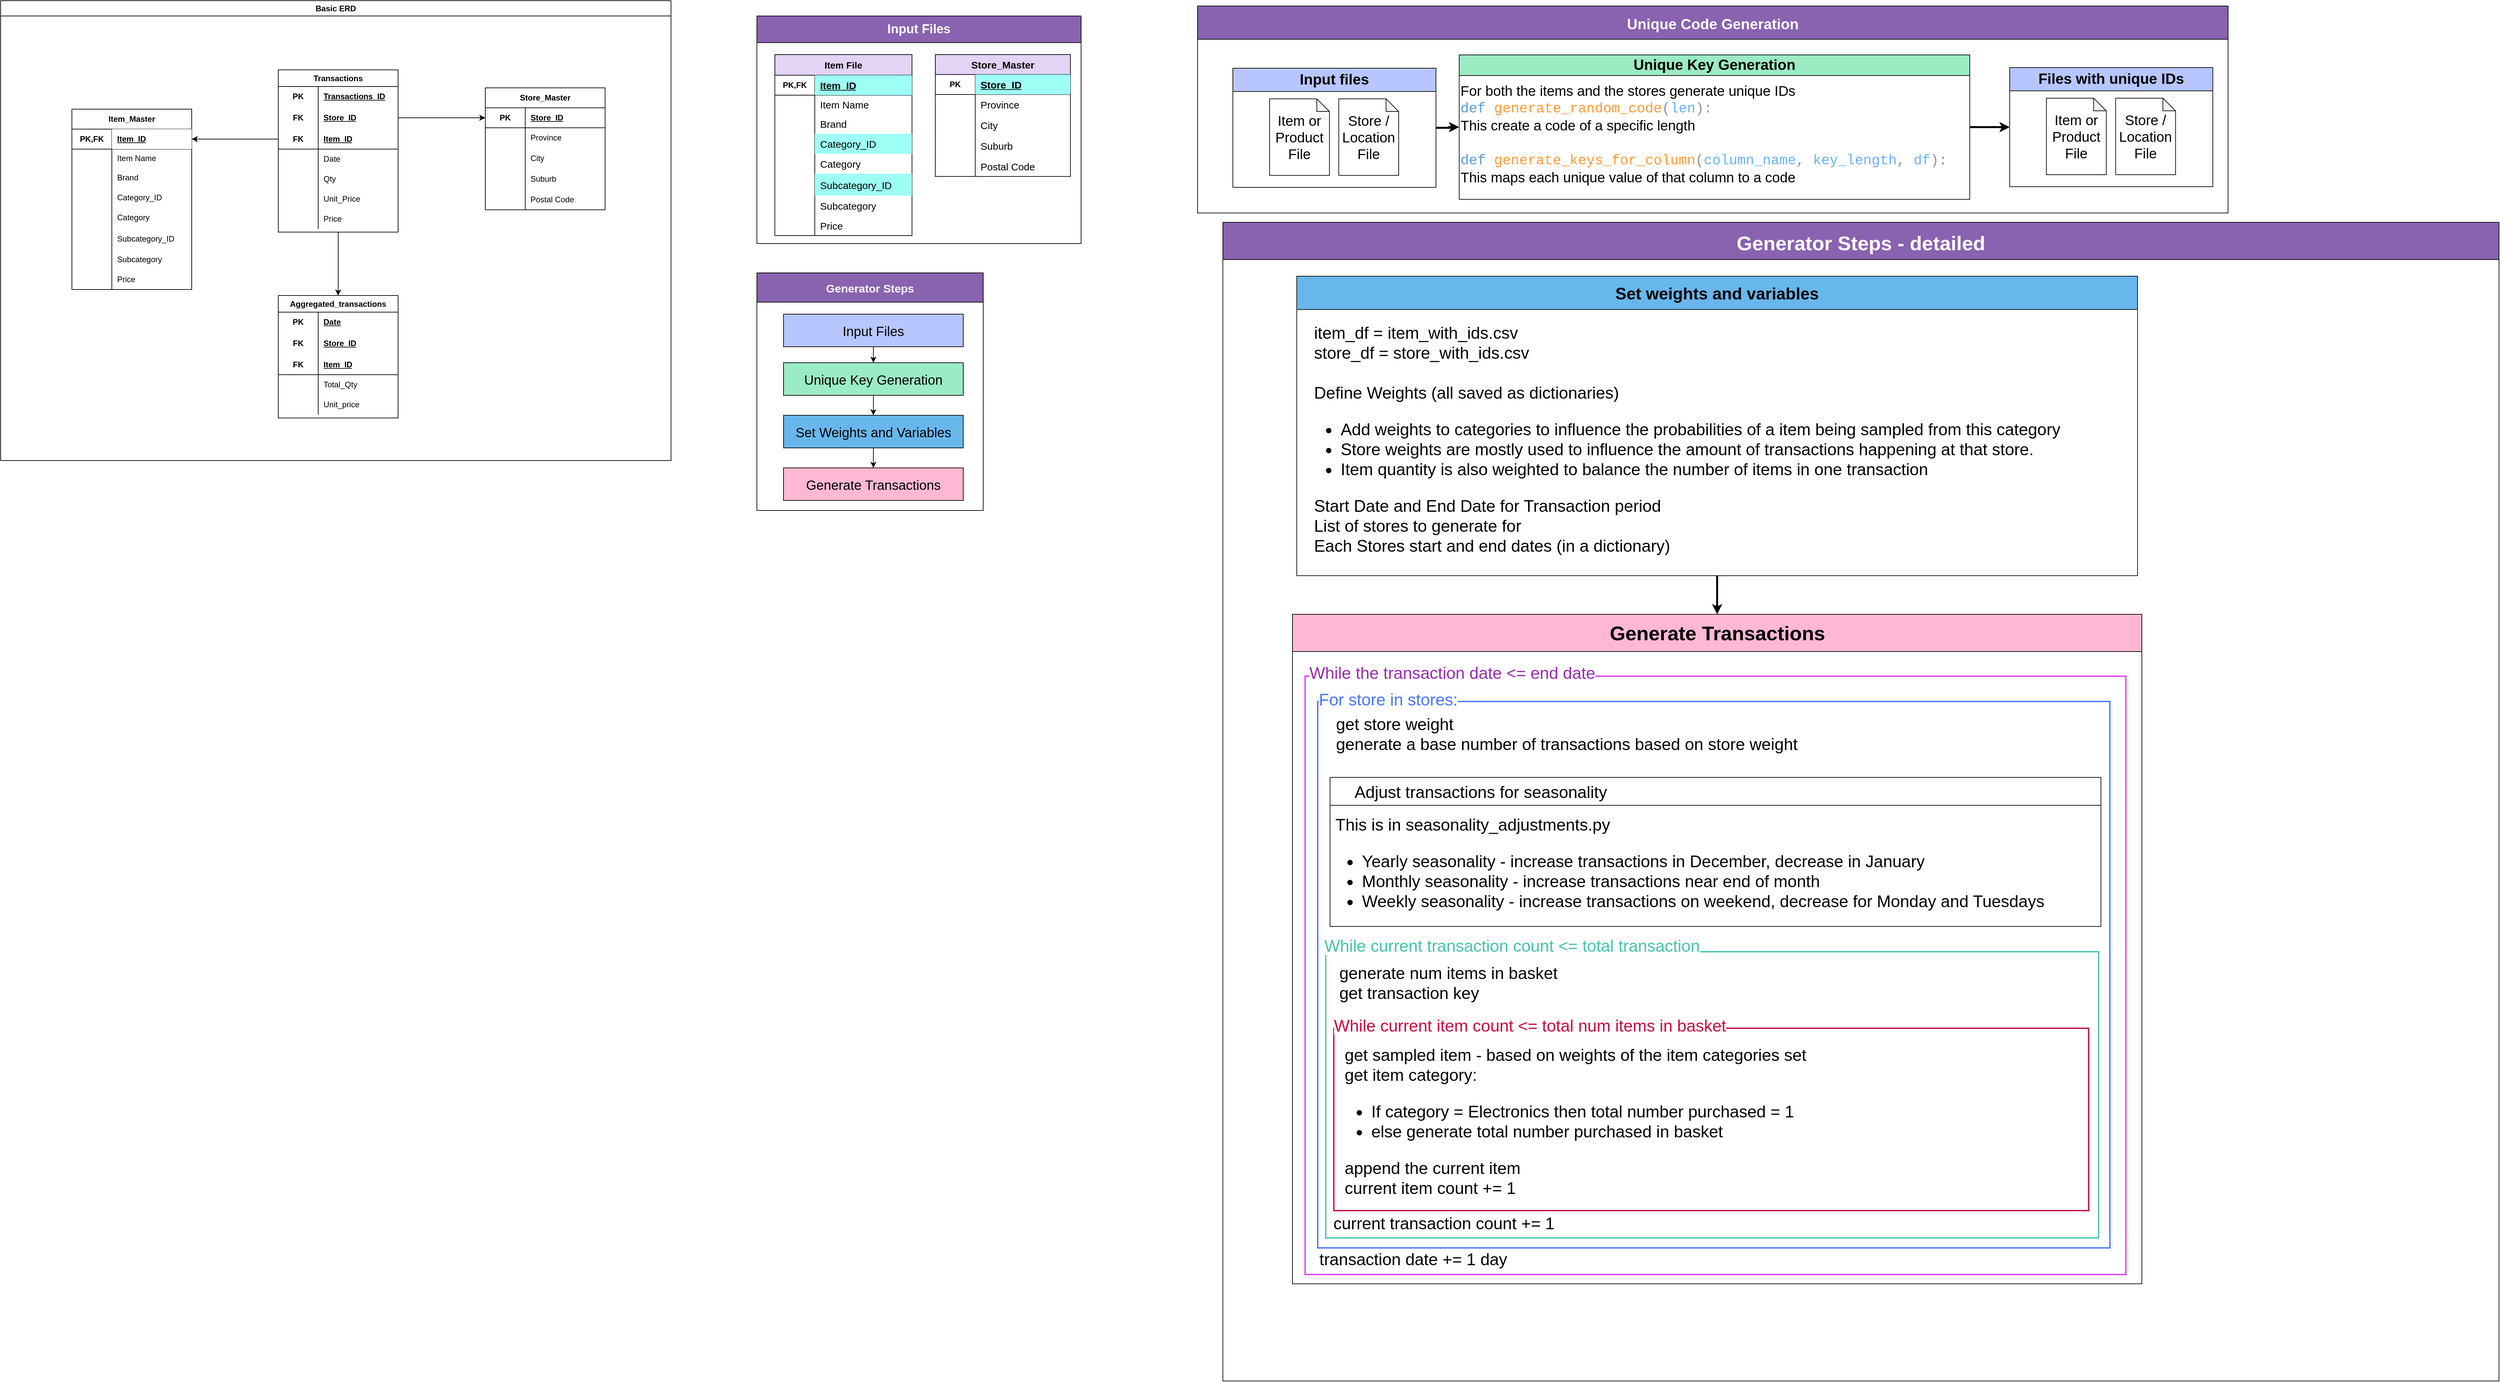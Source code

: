 <mxfile version="25.0.2">
  <diagram id="C5RBs43oDa-KdzZeNtuy" name="Page-1">
    <mxGraphModel dx="4191" dy="1824" grid="0" gridSize="25" guides="1" tooltips="1" connect="1" arrows="1" fold="1" page="1" pageScale="1" pageWidth="4000" pageHeight="2500" math="0" shadow="0">
      <root>
        <mxCell id="WIyWlLk6GJQsqaUBKTNV-0" />
        <mxCell id="WIyWlLk6GJQsqaUBKTNV-1" parent="WIyWlLk6GJQsqaUBKTNV-0" />
        <mxCell id="5pl5rFep21ZALFDj6rTG-136" value="Generator Steps - detailed" style="swimlane;startSize=56;horizontal=1;containerType=tree;newEdgeStyle={&quot;edgeStyle&quot;:&quot;elbowEdgeStyle&quot;,&quot;startArrow&quot;:&quot;none&quot;,&quot;endArrow&quot;:&quot;none&quot;};fillColor=#8962B0;strokeColor=default;fillStyle=solid;fontColor=#ffffff;fontSize=30;swimlaneFillColor=default;" parent="WIyWlLk6GJQsqaUBKTNV-1" vertex="1">
          <mxGeometry x="1972" y="382" width="1917" height="1741" as="geometry" />
        </mxCell>
        <mxCell id="5pl5rFep21ZALFDj6rTG-168" value="Set weights and variables" style="swimlane;whiteSpace=wrap;html=1;labelBackgroundColor=none;align=center;fillColor=#68B7EC;strokeColor=#040503;startSize=50;fontSize=25;" parent="5pl5rFep21ZALFDj6rTG-136" vertex="1">
          <mxGeometry x="111" y="81" width="1263" height="450" as="geometry">
            <mxRectangle x="181" y="204" width="277" height="26" as="alternateBounds" />
          </mxGeometry>
        </mxCell>
        <mxCell id="5pl5rFep21ZALFDj6rTG-169" value="&lt;div&gt;&lt;div&gt;&lt;span style=&quot;background-color: initial;&quot;&gt;item_df = item_with_ids.csv&lt;/span&gt;&lt;br&gt;&lt;/div&gt;&lt;div&gt;&lt;span style=&quot;background-color: initial;&quot;&gt;store_df = store_with_ids.csv&lt;/span&gt;&lt;/div&gt;&lt;div&gt;&lt;span style=&quot;background-color: initial;&quot;&gt;&lt;br&gt;&lt;/span&gt;&lt;/div&gt;&lt;div&gt;&lt;span style=&quot;background-color: initial;&quot;&gt;Define Weights (all saved as dictionaries)&lt;/span&gt;&lt;br&gt;&lt;/div&gt;&lt;ul&gt;&lt;li&gt;Add weights to categories to influence the probabilities of a item being sampled from this category&lt;/li&gt;&lt;li&gt;Store weights are mostly used to influence the amount of transactions happening at that store.&amp;nbsp;&lt;/li&gt;&lt;li&gt;Item quantity is also weighted to balance the number of items in one transaction&lt;/li&gt;&lt;/ul&gt;&lt;/div&gt;&lt;div&gt;&lt;div&gt;Start Date and End Date for Transaction period&lt;/div&gt;&lt;div&gt;List of stores to generate for&lt;/div&gt;&lt;/div&gt;&lt;div&gt;Each Stores start and end dates (in a dictionary)&lt;/div&gt;" style="text;html=1;align=left;verticalAlign=middle;whiteSpace=wrap;rounded=0;fontSize=25;" parent="5pl5rFep21ZALFDj6rTG-168" vertex="1">
          <mxGeometry x="24" y="60" width="1315" height="367" as="geometry" />
        </mxCell>
        <mxCell id="yDItuB91u1j84XAftInb-16" value="" style="edgeStyle=orthogonalEdgeStyle;rounded=0;orthogonalLoop=1;jettySize=auto;html=1;exitX=0.5;exitY=1;exitDx=0;exitDy=0;entryX=0.5;entryY=0;entryDx=0;entryDy=0;strokeWidth=3;" parent="5pl5rFep21ZALFDj6rTG-136" source="5pl5rFep21ZALFDj6rTG-168" target="QWdvFgPEcV846PGYtNhx-161" edge="1">
          <mxGeometry relative="1" as="geometry">
            <mxPoint x="704.06" y="745" as="sourcePoint" />
            <mxPoint x="568" y="773" as="targetPoint" />
          </mxGeometry>
        </mxCell>
        <mxCell id="QWdvFgPEcV846PGYtNhx-161" value="Generate Transactions" style="swimlane;whiteSpace=wrap;html=1;fillColor=#FFB8D4;fontSize=30;startSize=56;" vertex="1" parent="5pl5rFep21ZALFDj6rTG-136">
          <mxGeometry x="104.5" y="589" width="1276" height="1006" as="geometry" />
        </mxCell>
        <mxCell id="QWdvFgPEcV846PGYtNhx-162" value="" style="rounded=0;whiteSpace=wrap;html=1;strokeColor=#DF3DFF;strokeWidth=2;" vertex="1" parent="QWdvFgPEcV846PGYtNhx-161">
          <mxGeometry x="19" y="93" width="1233" height="899" as="geometry" />
        </mxCell>
        <mxCell id="QWdvFgPEcV846PGYtNhx-163" value="&lt;font&gt;While the transaction date &amp;lt;= end date&lt;/font&gt;" style="text;html=1;align=left;verticalAlign=middle;whiteSpace=wrap;rounded=0;fontSize=25;labelBackgroundColor=default;fontColor=#9A2AB0;" vertex="1" parent="QWdvFgPEcV846PGYtNhx-161">
          <mxGeometry x="23.38" y="76" width="678.62" height="21" as="geometry" />
        </mxCell>
        <mxCell id="QWdvFgPEcV846PGYtNhx-164" value="transaction date += 1 day" style="text;html=1;align=left;verticalAlign=middle;whiteSpace=wrap;rounded=0;fontSize=25;" vertex="1" parent="QWdvFgPEcV846PGYtNhx-161">
          <mxGeometry x="38" y="957" width="365.75" height="22" as="geometry" />
        </mxCell>
        <mxCell id="QWdvFgPEcV846PGYtNhx-165" value="" style="rounded=0;whiteSpace=wrap;html=1;strokeColor=#4576FF;strokeWidth=2;" vertex="1" parent="QWdvFgPEcV846PGYtNhx-161">
          <mxGeometry x="38" y="131" width="1190" height="821" as="geometry" />
        </mxCell>
        <mxCell id="QWdvFgPEcV846PGYtNhx-166" value="&lt;span style=&quot;background-color: rgb(255, 252, 252);&quot;&gt;For store in stores:&lt;/span&gt;" style="text;html=1;align=center;verticalAlign=middle;resizable=0;points=[];autosize=1;strokeColor=none;fillColor=none;fontSize=25;fontColor=#4576FF;" vertex="1" parent="QWdvFgPEcV846PGYtNhx-161">
          <mxGeometry x="30" y="106" width="226" height="42" as="geometry" />
        </mxCell>
        <mxCell id="QWdvFgPEcV846PGYtNhx-168" value="&lt;span style=&quot;font-weight: normal;&quot;&gt;&amp;nbsp; &amp;nbsp; &amp;nbsp;Adjust transactions for seasonality&lt;/span&gt;" style="swimlane;whiteSpace=wrap;html=1;align=left;fontSize=25;startSize=42;" vertex="1" parent="QWdvFgPEcV846PGYtNhx-161">
          <mxGeometry x="56.5" y="245" width="1158" height="224" as="geometry" />
        </mxCell>
        <mxCell id="QWdvFgPEcV846PGYtNhx-169" value="This is in seasonality_adjustments.py&lt;div&gt;&lt;ul&gt;&lt;li&gt;Yearly seasonality - increase transactions in December, decrease in January&lt;/li&gt;&lt;li&gt;Monthly seasonality - increase transactions near end of month&lt;/li&gt;&lt;li&gt;Weekly seasonality - increase transactions on weekend,  decrease for Monday and Tuesdays&lt;/li&gt;&lt;/ul&gt;&lt;/div&gt;" style="text;html=1;align=left;verticalAlign=middle;whiteSpace=wrap;rounded=0;spacingRight=1;fontSize=25;" vertex="1" parent="QWdvFgPEcV846PGYtNhx-168">
          <mxGeometry x="5.5" y="75" width="1138" height="130" as="geometry" />
        </mxCell>
        <mxCell id="QWdvFgPEcV846PGYtNhx-170" value="" style="rounded=0;whiteSpace=wrap;html=1;strokeColor=#43C4AE;strokeWidth=2;" vertex="1" parent="QWdvFgPEcV846PGYtNhx-161">
          <mxGeometry x="50" y="507" width="1161" height="430" as="geometry" />
        </mxCell>
        <mxCell id="QWdvFgPEcV846PGYtNhx-171" value="&lt;span style=&quot;background-color: rgb(255, 252, 252);&quot;&gt;While current transaction count &amp;lt;= total transaction&lt;/span&gt;" style="text;html=1;align=center;verticalAlign=middle;resizable=0;points=[];autosize=1;strokeColor=none;fillColor=none;fontSize=25;fontColor=#43C4AE;" vertex="1" parent="QWdvFgPEcV846PGYtNhx-161">
          <mxGeometry x="38.0" y="476" width="582" height="42" as="geometry" />
        </mxCell>
        <mxCell id="QWdvFgPEcV846PGYtNhx-172" value="generate num items in basket&lt;div&gt;get transaction key&lt;/div&gt;" style="text;html=1;align=left;verticalAlign=middle;whiteSpace=wrap;rounded=0;fontSize=25;fontColor=default;labelBackgroundColor=none;fontFamily=Helvetica;" vertex="1" parent="QWdvFgPEcV846PGYtNhx-161">
          <mxGeometry x="68" y="530" width="473.81" height="46" as="geometry" />
        </mxCell>
        <mxCell id="QWdvFgPEcV846PGYtNhx-173" value="" style="rounded=0;whiteSpace=wrap;html=1;strokeColor=#C90A43;labelBackgroundColor=default;strokeWidth=2;" vertex="1" parent="QWdvFgPEcV846PGYtNhx-161">
          <mxGeometry x="62.19" y="622" width="1133.81" height="274" as="geometry" />
        </mxCell>
        <mxCell id="QWdvFgPEcV846PGYtNhx-174" value="&lt;span style=&quot;background-color: rgb(255, 252, 252);&quot;&gt;While current item count &amp;lt;= total num items in basket&lt;/span&gt;" style="text;html=1;align=center;verticalAlign=middle;resizable=0;points=[];autosize=1;strokeColor=none;fillColor=none;fontSize=25;fontColor=#C90A43;textShadow=0;" vertex="1" parent="QWdvFgPEcV846PGYtNhx-161">
          <mxGeometry x="53" y="596" width="607" height="42" as="geometry" />
        </mxCell>
        <mxCell id="QWdvFgPEcV846PGYtNhx-175" value="get sampled item - based on weights of the item categories set&lt;div&gt;get item category:&lt;/div&gt;&lt;div&gt;&lt;ul&gt;&lt;li&gt;If category = Electronics then total number purchased = 1&lt;/li&gt;&lt;li&gt;else generate total number purchased in basket&lt;/li&gt;&lt;/ul&gt;&lt;div&gt;append the current item&amp;nbsp;&lt;/div&gt;&lt;/div&gt;&lt;div&gt;current item count += 1&lt;/div&gt;" style="text;html=1;align=left;verticalAlign=middle;whiteSpace=wrap;rounded=0;fontSize=25;fontColor=default;labelBackgroundColor=none;fontFamily=Helvetica;" vertex="1" parent="QWdvFgPEcV846PGYtNhx-161">
          <mxGeometry x="76" y="673" width="803.5" height="176" as="geometry" />
        </mxCell>
        <mxCell id="QWdvFgPEcV846PGYtNhx-176" value="current transaction count += 1" style="text;html=1;align=left;verticalAlign=middle;whiteSpace=wrap;rounded=0;fontSize=25;fontColor=default;labelBackgroundColor=none;fontFamily=Helvetica;" vertex="1" parent="QWdvFgPEcV846PGYtNhx-161">
          <mxGeometry x="59.19" y="899" width="392" height="30" as="geometry" />
        </mxCell>
        <mxCell id="QWdvFgPEcV846PGYtNhx-167" value="get store weight&#xa;generate a base number of transactions based on store weight&#xa;" style="text;html=1;align=left;verticalAlign=middle;whiteSpace=wrap;rounded=0;spacing=6;spacingTop=1;fontSize=25;" vertex="1" parent="QWdvFgPEcV846PGYtNhx-161">
          <mxGeometry x="59.19" y="155" width="1114.38" height="76" as="geometry" />
        </mxCell>
        <mxCell id="5pl5rFep21ZALFDj6rTG-142" value="Basic ERD" style="swimlane;whiteSpace=wrap;html=1;" parent="WIyWlLk6GJQsqaUBKTNV-1" vertex="1">
          <mxGeometry x="136" y="49" width="1007" height="691" as="geometry" />
        </mxCell>
        <mxCell id="5pl5rFep21ZALFDj6rTG-50" value="" style="edgeStyle=orthogonalEdgeStyle;rounded=0;orthogonalLoop=1;jettySize=auto;html=1;exitX=1;exitY=0.5;exitDx=0;exitDy=0;entryX=0;entryY=0.5;entryDx=0;entryDy=0;" parent="5pl5rFep21ZALFDj6rTG-142" source="5pl5rFep21ZALFDj6rTG-1" target="5pl5rFep21ZALFDj6rTG-38" edge="1">
          <mxGeometry relative="1" as="geometry">
            <mxPoint x="659" y="149" as="targetPoint" />
          </mxGeometry>
        </mxCell>
        <mxCell id="5pl5rFep21ZALFDj6rTG-77" value="" style="edgeStyle=orthogonalEdgeStyle;rounded=0;orthogonalLoop=1;jettySize=auto;html=1;entryX=1;entryY=0.5;entryDx=0;entryDy=0;exitX=0;exitY=0.5;exitDx=0;exitDy=0;" parent="5pl5rFep21ZALFDj6rTG-142" source="5pl5rFep21ZALFDj6rTG-4" target="5pl5rFep21ZALFDj6rTG-65" edge="1">
          <mxGeometry relative="1" as="geometry" />
        </mxCell>
        <mxCell id="5pl5rFep21ZALFDj6rTG-129" value="" style="edgeStyle=orthogonalEdgeStyle;rounded=0;orthogonalLoop=1;jettySize=auto;html=1;" parent="5pl5rFep21ZALFDj6rTG-142" source="5pl5rFep21ZALFDj6rTG-0" target="5pl5rFep21ZALFDj6rTG-110" edge="1">
          <mxGeometry relative="1" as="geometry" />
        </mxCell>
        <mxCell id="5pl5rFep21ZALFDj6rTG-0" value="Transactions" style="shape=table;startSize=25;container=1;collapsible=1;childLayout=tableLayout;fixedRows=1;rowLines=0;fontStyle=1;align=center;resizeLast=1;html=1;whiteSpace=wrap;labelBackgroundColor=none;" parent="5pl5rFep21ZALFDj6rTG-142" vertex="1">
          <mxGeometry x="417" y="104" width="180" height="243.702" as="geometry" />
        </mxCell>
        <mxCell id="5pl5rFep21ZALFDj6rTG-80" style="shape=tableRow;horizontal=0;startSize=0;swimlaneHead=0;swimlaneBody=0;fillColor=none;collapsible=0;dropTarget=0;points=[[0,0.5],[1,0.5]];portConstraint=eastwest;top=0;left=0;right=0;bottom=0;html=1;labelBackgroundColor=none;" parent="5pl5rFep21ZALFDj6rTG-0" vertex="1">
          <mxGeometry y="25" width="180" height="30" as="geometry" />
        </mxCell>
        <mxCell id="5pl5rFep21ZALFDj6rTG-81" value="PK" style="shape=partialRectangle;connectable=0;fillColor=none;top=0;left=0;bottom=0;right=0;fontStyle=1;overflow=hidden;html=1;whiteSpace=wrap;labelBackgroundColor=none;" parent="5pl5rFep21ZALFDj6rTG-80" vertex="1">
          <mxGeometry width="60" height="30" as="geometry">
            <mxRectangle width="60" height="30" as="alternateBounds" />
          </mxGeometry>
        </mxCell>
        <mxCell id="5pl5rFep21ZALFDj6rTG-82" value="Transactions_ID" style="shape=partialRectangle;connectable=0;fillColor=none;top=0;left=0;bottom=0;right=0;align=left;spacingLeft=6;fontStyle=5;overflow=hidden;html=1;whiteSpace=wrap;labelBackgroundColor=none;" parent="5pl5rFep21ZALFDj6rTG-80" vertex="1">
          <mxGeometry x="60" width="120" height="30" as="geometry">
            <mxRectangle width="120" height="30" as="alternateBounds" />
          </mxGeometry>
        </mxCell>
        <mxCell id="5pl5rFep21ZALFDj6rTG-1" value="" style="shape=tableRow;horizontal=0;startSize=0;swimlaneHead=0;swimlaneBody=0;fillColor=none;collapsible=0;dropTarget=0;points=[[0,0.5],[1,0.5]];portConstraint=eastwest;top=0;left=0;right=0;bottom=0;html=1;labelBackgroundColor=none;" parent="5pl5rFep21ZALFDj6rTG-0" vertex="1">
          <mxGeometry y="55" width="180" height="34" as="geometry" />
        </mxCell>
        <mxCell id="5pl5rFep21ZALFDj6rTG-2" value="FK" style="shape=partialRectangle;connectable=0;fillColor=none;top=0;left=0;bottom=0;right=0;fontStyle=1;overflow=hidden;html=1;whiteSpace=wrap;labelBackgroundColor=none;" parent="5pl5rFep21ZALFDj6rTG-1" vertex="1">
          <mxGeometry width="60" height="34" as="geometry">
            <mxRectangle width="60" height="34" as="alternateBounds" />
          </mxGeometry>
        </mxCell>
        <mxCell id="5pl5rFep21ZALFDj6rTG-3" value="Store_ID" style="shape=partialRectangle;connectable=0;fillColor=none;top=0;left=0;bottom=0;right=0;align=left;spacingLeft=6;fontStyle=5;overflow=hidden;html=1;whiteSpace=wrap;labelBackgroundColor=none;" parent="5pl5rFep21ZALFDj6rTG-1" vertex="1">
          <mxGeometry x="60" width="120" height="34" as="geometry">
            <mxRectangle width="120" height="34" as="alternateBounds" />
          </mxGeometry>
        </mxCell>
        <mxCell id="5pl5rFep21ZALFDj6rTG-4" value="" style="shape=tableRow;horizontal=0;startSize=0;swimlaneHead=0;swimlaneBody=0;fillColor=none;collapsible=0;dropTarget=0;points=[[0,0.5],[1,0.5]];portConstraint=eastwest;top=0;left=0;right=0;bottom=1;html=1;labelBackgroundColor=none;" parent="5pl5rFep21ZALFDj6rTG-0" vertex="1">
          <mxGeometry y="89" width="180" height="30" as="geometry" />
        </mxCell>
        <mxCell id="5pl5rFep21ZALFDj6rTG-5" value="FK" style="shape=partialRectangle;connectable=0;fillColor=none;top=0;left=0;bottom=0;right=0;fontStyle=1;overflow=hidden;html=1;whiteSpace=wrap;labelBackgroundColor=none;" parent="5pl5rFep21ZALFDj6rTG-4" vertex="1">
          <mxGeometry width="60" height="30" as="geometry">
            <mxRectangle width="60" height="30" as="alternateBounds" />
          </mxGeometry>
        </mxCell>
        <mxCell id="5pl5rFep21ZALFDj6rTG-6" value="Item_ID" style="shape=partialRectangle;connectable=0;fillColor=none;top=0;left=0;bottom=0;right=0;align=left;spacingLeft=6;fontStyle=5;overflow=hidden;html=1;whiteSpace=wrap;labelBackgroundColor=none;" parent="5pl5rFep21ZALFDj6rTG-4" vertex="1">
          <mxGeometry x="60" width="120" height="30" as="geometry">
            <mxRectangle width="120" height="30" as="alternateBounds" />
          </mxGeometry>
        </mxCell>
        <mxCell id="5pl5rFep21ZALFDj6rTG-7" value="" style="shape=tableRow;horizontal=0;startSize=0;swimlaneHead=0;swimlaneBody=0;fillColor=none;collapsible=0;dropTarget=0;points=[[0,0.5],[1,0.5]];portConstraint=eastwest;top=0;left=0;right=0;bottom=0;html=1;labelBackgroundColor=none;" parent="5pl5rFep21ZALFDj6rTG-0" vertex="1">
          <mxGeometry y="119" width="180" height="30" as="geometry" />
        </mxCell>
        <mxCell id="5pl5rFep21ZALFDj6rTG-8" value="" style="shape=partialRectangle;connectable=0;fillColor=none;top=0;left=0;bottom=0;right=0;editable=1;overflow=hidden;html=1;whiteSpace=wrap;labelBackgroundColor=none;" parent="5pl5rFep21ZALFDj6rTG-7" vertex="1">
          <mxGeometry width="60" height="30" as="geometry">
            <mxRectangle width="60" height="30" as="alternateBounds" />
          </mxGeometry>
        </mxCell>
        <mxCell id="5pl5rFep21ZALFDj6rTG-9" value="Date" style="shape=partialRectangle;connectable=0;fillColor=none;top=0;left=0;bottom=0;right=0;align=left;spacingLeft=6;overflow=hidden;html=1;whiteSpace=wrap;labelBackgroundColor=none;" parent="5pl5rFep21ZALFDj6rTG-7" vertex="1">
          <mxGeometry x="60" width="120" height="30" as="geometry">
            <mxRectangle width="120" height="30" as="alternateBounds" />
          </mxGeometry>
        </mxCell>
        <mxCell id="5pl5rFep21ZALFDj6rTG-10" value="" style="shape=tableRow;horizontal=0;startSize=0;swimlaneHead=0;swimlaneBody=0;fillColor=none;collapsible=0;dropTarget=0;points=[[0,0.5],[1,0.5]];portConstraint=eastwest;top=0;left=0;right=0;bottom=0;html=1;labelBackgroundColor=none;" parent="5pl5rFep21ZALFDj6rTG-0" vertex="1">
          <mxGeometry y="149" width="180" height="30" as="geometry" />
        </mxCell>
        <mxCell id="5pl5rFep21ZALFDj6rTG-11" value="" style="shape=partialRectangle;connectable=0;fillColor=none;top=0;left=0;bottom=0;right=0;editable=1;overflow=hidden;html=1;whiteSpace=wrap;labelBackgroundColor=none;" parent="5pl5rFep21ZALFDj6rTG-10" vertex="1">
          <mxGeometry width="60" height="30" as="geometry">
            <mxRectangle width="60" height="30" as="alternateBounds" />
          </mxGeometry>
        </mxCell>
        <mxCell id="5pl5rFep21ZALFDj6rTG-12" value="Qty" style="shape=partialRectangle;connectable=0;fillColor=none;top=0;left=0;bottom=0;right=0;align=left;spacingLeft=6;overflow=hidden;html=1;whiteSpace=wrap;labelBackgroundColor=none;" parent="5pl5rFep21ZALFDj6rTG-10" vertex="1">
          <mxGeometry x="60" width="120" height="30" as="geometry">
            <mxRectangle width="120" height="30" as="alternateBounds" />
          </mxGeometry>
        </mxCell>
        <mxCell id="5pl5rFep21ZALFDj6rTG-101" style="shape=tableRow;horizontal=0;startSize=0;swimlaneHead=0;swimlaneBody=0;fillColor=none;collapsible=0;dropTarget=0;points=[[0,0.5],[1,0.5]];portConstraint=eastwest;top=0;left=0;right=0;bottom=0;html=1;labelBackgroundColor=none;" parent="5pl5rFep21ZALFDj6rTG-0" vertex="1">
          <mxGeometry y="179" width="180" height="30" as="geometry" />
        </mxCell>
        <mxCell id="5pl5rFep21ZALFDj6rTG-102" style="shape=partialRectangle;connectable=0;fillColor=none;top=0;left=0;bottom=0;right=0;editable=1;overflow=hidden;html=1;whiteSpace=wrap;labelBackgroundColor=none;" parent="5pl5rFep21ZALFDj6rTG-101" vertex="1">
          <mxGeometry width="60" height="30" as="geometry">
            <mxRectangle width="60" height="30" as="alternateBounds" />
          </mxGeometry>
        </mxCell>
        <mxCell id="5pl5rFep21ZALFDj6rTG-103" value="Unit_Price" style="shape=partialRectangle;connectable=0;fillColor=none;top=0;left=0;bottom=0;right=0;align=left;spacingLeft=6;overflow=hidden;html=1;whiteSpace=wrap;labelBackgroundColor=none;" parent="5pl5rFep21ZALFDj6rTG-101" vertex="1">
          <mxGeometry x="60" width="120" height="30" as="geometry">
            <mxRectangle width="120" height="30" as="alternateBounds" />
          </mxGeometry>
        </mxCell>
        <mxCell id="5pl5rFep21ZALFDj6rTG-149" style="shape=tableRow;horizontal=0;startSize=0;swimlaneHead=0;swimlaneBody=0;fillColor=none;collapsible=0;dropTarget=0;points=[[0,0.5],[1,0.5]];portConstraint=eastwest;top=0;left=0;right=0;bottom=0;html=1;labelBackgroundColor=none;" parent="5pl5rFep21ZALFDj6rTG-0" vertex="1">
          <mxGeometry y="209" width="180" height="30" as="geometry" />
        </mxCell>
        <mxCell id="5pl5rFep21ZALFDj6rTG-150" style="shape=partialRectangle;connectable=0;fillColor=none;top=0;left=0;bottom=0;right=0;editable=1;overflow=hidden;html=1;whiteSpace=wrap;labelBackgroundColor=none;" parent="5pl5rFep21ZALFDj6rTG-149" vertex="1">
          <mxGeometry width="60" height="30" as="geometry">
            <mxRectangle width="60" height="30" as="alternateBounds" />
          </mxGeometry>
        </mxCell>
        <mxCell id="5pl5rFep21ZALFDj6rTG-151" value="Price" style="shape=partialRectangle;connectable=0;fillColor=none;top=0;left=0;bottom=0;right=0;align=left;spacingLeft=6;overflow=hidden;html=1;whiteSpace=wrap;labelBackgroundColor=none;" parent="5pl5rFep21ZALFDj6rTG-149" vertex="1">
          <mxGeometry x="60" width="120" height="30" as="geometry">
            <mxRectangle width="120" height="30" as="alternateBounds" />
          </mxGeometry>
        </mxCell>
        <mxCell id="5pl5rFep21ZALFDj6rTG-34" value="Store_Master" style="shape=table;startSize=30;container=1;collapsible=1;childLayout=tableLayout;fixedRows=1;rowLines=0;fontStyle=1;align=center;resizeLast=1;html=1;whiteSpace=wrap;labelBackgroundColor=none;" parent="5pl5rFep21ZALFDj6rTG-142" vertex="1">
          <mxGeometry x="728" y="131" width="180" height="183.238" as="geometry" />
        </mxCell>
        <mxCell id="5pl5rFep21ZALFDj6rTG-38" value="" style="shape=tableRow;horizontal=0;startSize=0;swimlaneHead=0;swimlaneBody=0;fillColor=none;collapsible=0;dropTarget=0;points=[[0,0.5],[1,0.5]];portConstraint=eastwest;top=0;left=0;right=0;bottom=1;html=1;labelBackgroundColor=none;" parent="5pl5rFep21ZALFDj6rTG-34" vertex="1">
          <mxGeometry y="30" width="180" height="30" as="geometry" />
        </mxCell>
        <mxCell id="5pl5rFep21ZALFDj6rTG-39" value="PK" style="shape=partialRectangle;connectable=0;fillColor=none;top=0;left=0;bottom=0;right=0;fontStyle=1;overflow=hidden;html=1;whiteSpace=wrap;labelBackgroundColor=none;" parent="5pl5rFep21ZALFDj6rTG-38" vertex="1">
          <mxGeometry width="60" height="30" as="geometry">
            <mxRectangle width="60" height="30" as="alternateBounds" />
          </mxGeometry>
        </mxCell>
        <mxCell id="5pl5rFep21ZALFDj6rTG-40" value="Store_ID" style="shape=partialRectangle;connectable=0;fillColor=none;top=0;left=0;bottom=0;right=0;align=left;spacingLeft=6;fontStyle=5;overflow=hidden;html=1;whiteSpace=wrap;labelBackgroundColor=none;" parent="5pl5rFep21ZALFDj6rTG-38" vertex="1">
          <mxGeometry x="60" width="120" height="30" as="geometry">
            <mxRectangle width="120" height="30" as="alternateBounds" />
          </mxGeometry>
        </mxCell>
        <mxCell id="5pl5rFep21ZALFDj6rTG-41" value="" style="shape=tableRow;horizontal=0;startSize=0;swimlaneHead=0;swimlaneBody=0;fillColor=none;collapsible=0;dropTarget=0;points=[[0,0.5],[1,0.5]];portConstraint=eastwest;top=0;left=0;right=0;bottom=0;html=1;labelBackgroundColor=none;" parent="5pl5rFep21ZALFDj6rTG-34" vertex="1">
          <mxGeometry y="60" width="180" height="30" as="geometry" />
        </mxCell>
        <mxCell id="5pl5rFep21ZALFDj6rTG-42" value="" style="shape=partialRectangle;connectable=0;fillColor=none;top=0;left=0;bottom=0;right=0;editable=1;overflow=hidden;html=1;whiteSpace=wrap;labelBackgroundColor=none;" parent="5pl5rFep21ZALFDj6rTG-41" vertex="1">
          <mxGeometry width="60" height="30" as="geometry">
            <mxRectangle width="60" height="30" as="alternateBounds" />
          </mxGeometry>
        </mxCell>
        <mxCell id="5pl5rFep21ZALFDj6rTG-43" value="Province" style="shape=partialRectangle;connectable=0;fillColor=none;top=0;left=0;bottom=0;right=0;align=left;spacingLeft=6;overflow=hidden;html=1;whiteSpace=wrap;labelBackgroundColor=none;" parent="5pl5rFep21ZALFDj6rTG-41" vertex="1">
          <mxGeometry x="60" width="120" height="30" as="geometry">
            <mxRectangle width="120" height="30" as="alternateBounds" />
          </mxGeometry>
        </mxCell>
        <mxCell id="5pl5rFep21ZALFDj6rTG-97" style="shape=tableRow;horizontal=0;startSize=0;swimlaneHead=0;swimlaneBody=0;fillColor=none;collapsible=0;dropTarget=0;points=[[0,0.5],[1,0.5]];portConstraint=eastwest;top=0;left=0;right=0;bottom=0;html=1;labelBackgroundColor=none;" parent="5pl5rFep21ZALFDj6rTG-34" vertex="1">
          <mxGeometry y="90" width="180" height="31" as="geometry" />
        </mxCell>
        <mxCell id="5pl5rFep21ZALFDj6rTG-98" style="shape=partialRectangle;connectable=0;fillColor=none;top=0;left=0;bottom=0;right=0;editable=1;overflow=hidden;html=1;whiteSpace=wrap;labelBackgroundColor=none;" parent="5pl5rFep21ZALFDj6rTG-97" vertex="1">
          <mxGeometry width="60" height="31" as="geometry">
            <mxRectangle width="60" height="31" as="alternateBounds" />
          </mxGeometry>
        </mxCell>
        <mxCell id="5pl5rFep21ZALFDj6rTG-99" value="City" style="shape=partialRectangle;connectable=0;fillColor=none;top=0;left=0;bottom=0;right=0;align=left;spacingLeft=6;overflow=hidden;html=1;whiteSpace=wrap;labelBackgroundColor=none;" parent="5pl5rFep21ZALFDj6rTG-97" vertex="1">
          <mxGeometry x="60" width="120" height="31" as="geometry">
            <mxRectangle width="120" height="31" as="alternateBounds" />
          </mxGeometry>
        </mxCell>
        <mxCell id="5pl5rFep21ZALFDj6rTG-130" style="shape=tableRow;horizontal=0;startSize=0;swimlaneHead=0;swimlaneBody=0;fillColor=none;collapsible=0;dropTarget=0;points=[[0,0.5],[1,0.5]];portConstraint=eastwest;top=0;left=0;right=0;bottom=0;html=1;labelBackgroundColor=none;" parent="5pl5rFep21ZALFDj6rTG-34" vertex="1">
          <mxGeometry y="121" width="180" height="31" as="geometry" />
        </mxCell>
        <mxCell id="5pl5rFep21ZALFDj6rTG-131" style="shape=partialRectangle;connectable=0;fillColor=none;top=0;left=0;bottom=0;right=0;editable=1;overflow=hidden;html=1;whiteSpace=wrap;labelBackgroundColor=none;" parent="5pl5rFep21ZALFDj6rTG-130" vertex="1">
          <mxGeometry width="60" height="31" as="geometry">
            <mxRectangle width="60" height="31" as="alternateBounds" />
          </mxGeometry>
        </mxCell>
        <mxCell id="5pl5rFep21ZALFDj6rTG-132" value="Suburb" style="shape=partialRectangle;connectable=0;fillColor=none;top=0;left=0;bottom=0;right=0;align=left;spacingLeft=6;overflow=hidden;html=1;whiteSpace=wrap;labelBackgroundColor=none;" parent="5pl5rFep21ZALFDj6rTG-130" vertex="1">
          <mxGeometry x="60" width="120" height="31" as="geometry">
            <mxRectangle width="120" height="31" as="alternateBounds" />
          </mxGeometry>
        </mxCell>
        <mxCell id="5pl5rFep21ZALFDj6rTG-133" style="shape=tableRow;horizontal=0;startSize=0;swimlaneHead=0;swimlaneBody=0;fillColor=none;collapsible=0;dropTarget=0;points=[[0,0.5],[1,0.5]];portConstraint=eastwest;top=0;left=0;right=0;bottom=0;html=1;labelBackgroundColor=none;" parent="5pl5rFep21ZALFDj6rTG-34" vertex="1">
          <mxGeometry y="152" width="180" height="31" as="geometry" />
        </mxCell>
        <mxCell id="5pl5rFep21ZALFDj6rTG-134" style="shape=partialRectangle;connectable=0;fillColor=none;top=0;left=0;bottom=0;right=0;editable=1;overflow=hidden;html=1;whiteSpace=wrap;labelBackgroundColor=none;" parent="5pl5rFep21ZALFDj6rTG-133" vertex="1">
          <mxGeometry width="60" height="31" as="geometry">
            <mxRectangle width="60" height="31" as="alternateBounds" />
          </mxGeometry>
        </mxCell>
        <mxCell id="5pl5rFep21ZALFDj6rTG-135" value="Postal Code" style="shape=partialRectangle;connectable=0;fillColor=none;top=0;left=0;bottom=0;right=0;align=left;spacingLeft=6;overflow=hidden;html=1;whiteSpace=wrap;labelBackgroundColor=none;" parent="5pl5rFep21ZALFDj6rTG-133" vertex="1">
          <mxGeometry x="60" width="120" height="31" as="geometry">
            <mxRectangle width="120" height="31" as="alternateBounds" />
          </mxGeometry>
        </mxCell>
        <mxCell id="5pl5rFep21ZALFDj6rTG-61" value="Item_Master" style="shape=table;startSize=30;container=1;collapsible=1;childLayout=tableLayout;fixedRows=1;rowLines=0;fontStyle=1;align=center;resizeLast=1;html=1;whiteSpace=wrap;labelBackgroundColor=none;" parent="5pl5rFep21ZALFDj6rTG-142" vertex="1">
          <mxGeometry x="107" y="163" width="180" height="271" as="geometry" />
        </mxCell>
        <mxCell id="5pl5rFep21ZALFDj6rTG-65" value="" style="shape=tableRow;horizontal=0;startSize=0;swimlaneHead=0;swimlaneBody=0;fillColor=none;collapsible=0;dropTarget=0;points=[[0,0.5],[1,0.5]];portConstraint=eastwest;top=0;left=0;right=0;bottom=1;html=1;labelBackgroundColor=none;" parent="5pl5rFep21ZALFDj6rTG-61" vertex="1">
          <mxGeometry y="30" width="180" height="30" as="geometry" />
        </mxCell>
        <mxCell id="5pl5rFep21ZALFDj6rTG-66" value="PK,FK" style="shape=partialRectangle;connectable=0;fillColor=none;top=0;left=0;bottom=0;right=0;fontStyle=1;overflow=hidden;html=1;whiteSpace=wrap;labelBackgroundColor=none;" parent="5pl5rFep21ZALFDj6rTG-65" vertex="1">
          <mxGeometry width="60" height="30" as="geometry">
            <mxRectangle width="60" height="30" as="alternateBounds" />
          </mxGeometry>
        </mxCell>
        <mxCell id="5pl5rFep21ZALFDj6rTG-67" value="Item_ID" style="shape=partialRectangle;connectable=0;fillColor=default;top=0;left=0;bottom=0;right=0;align=left;spacingLeft=6;fontStyle=5;overflow=hidden;html=1;whiteSpace=wrap;labelBackgroundColor=none;" parent="5pl5rFep21ZALFDj6rTG-65" vertex="1">
          <mxGeometry x="60" width="120" height="30" as="geometry">
            <mxRectangle width="120" height="30" as="alternateBounds" />
          </mxGeometry>
        </mxCell>
        <mxCell id="5pl5rFep21ZALFDj6rTG-68" value="" style="shape=tableRow;horizontal=0;startSize=0;swimlaneHead=0;swimlaneBody=0;fillColor=none;collapsible=0;dropTarget=0;points=[[0,0.5],[1,0.5]];portConstraint=eastwest;top=0;left=0;right=0;bottom=0;html=1;labelBackgroundColor=none;" parent="5pl5rFep21ZALFDj6rTG-61" vertex="1">
          <mxGeometry y="60" width="180" height="28" as="geometry" />
        </mxCell>
        <mxCell id="5pl5rFep21ZALFDj6rTG-69" value="" style="shape=partialRectangle;connectable=0;fillColor=none;top=0;left=0;bottom=0;right=0;editable=1;overflow=hidden;html=1;whiteSpace=wrap;labelBackgroundColor=none;" parent="5pl5rFep21ZALFDj6rTG-68" vertex="1">
          <mxGeometry width="60" height="28" as="geometry">
            <mxRectangle width="60" height="28" as="alternateBounds" />
          </mxGeometry>
        </mxCell>
        <mxCell id="5pl5rFep21ZALFDj6rTG-70" value="Item Name" style="shape=partialRectangle;connectable=0;fillColor=none;top=0;left=0;bottom=0;right=0;align=left;spacingLeft=6;overflow=hidden;html=1;whiteSpace=wrap;labelBackgroundColor=none;" parent="5pl5rFep21ZALFDj6rTG-68" vertex="1">
          <mxGeometry x="60" width="120" height="28" as="geometry">
            <mxRectangle width="120" height="28" as="alternateBounds" />
          </mxGeometry>
        </mxCell>
        <mxCell id="5pl5rFep21ZALFDj6rTG-107" style="shape=tableRow;horizontal=0;startSize=0;swimlaneHead=0;swimlaneBody=0;fillColor=none;collapsible=0;dropTarget=0;points=[[0,0.5],[1,0.5]];portConstraint=eastwest;top=0;left=0;right=0;bottom=0;html=1;labelBackgroundColor=none;" parent="5pl5rFep21ZALFDj6rTG-61" vertex="1">
          <mxGeometry y="88" width="180" height="30" as="geometry" />
        </mxCell>
        <mxCell id="5pl5rFep21ZALFDj6rTG-108" style="shape=partialRectangle;connectable=0;fillColor=none;top=0;left=0;bottom=0;right=0;editable=1;overflow=hidden;html=1;whiteSpace=wrap;labelBackgroundColor=none;" parent="5pl5rFep21ZALFDj6rTG-107" vertex="1">
          <mxGeometry width="60" height="30" as="geometry">
            <mxRectangle width="60" height="30" as="alternateBounds" />
          </mxGeometry>
        </mxCell>
        <mxCell id="5pl5rFep21ZALFDj6rTG-109" value="Brand" style="shape=partialRectangle;connectable=0;fillColor=none;top=0;left=0;bottom=0;right=0;align=left;spacingLeft=6;overflow=hidden;html=1;whiteSpace=wrap;labelBackgroundColor=none;" parent="5pl5rFep21ZALFDj6rTG-107" vertex="1">
          <mxGeometry x="60" width="120" height="30" as="geometry">
            <mxRectangle width="120" height="30" as="alternateBounds" />
          </mxGeometry>
        </mxCell>
        <mxCell id="5pl5rFep21ZALFDj6rTG-71" value="" style="shape=tableRow;horizontal=0;startSize=0;swimlaneHead=0;swimlaneBody=0;fillColor=none;collapsible=0;dropTarget=0;points=[[0,0.5],[1,0.5]];portConstraint=eastwest;top=0;left=0;right=0;bottom=0;html=1;labelBackgroundColor=none;" parent="5pl5rFep21ZALFDj6rTG-61" vertex="1">
          <mxGeometry y="118" width="180" height="30" as="geometry" />
        </mxCell>
        <mxCell id="5pl5rFep21ZALFDj6rTG-72" value="" style="shape=partialRectangle;connectable=0;fillColor=none;top=0;left=0;bottom=0;right=0;editable=1;overflow=hidden;html=1;whiteSpace=wrap;labelBackgroundColor=none;" parent="5pl5rFep21ZALFDj6rTG-71" vertex="1">
          <mxGeometry width="60" height="30" as="geometry">
            <mxRectangle width="60" height="30" as="alternateBounds" />
          </mxGeometry>
        </mxCell>
        <mxCell id="5pl5rFep21ZALFDj6rTG-73" value="Category_ID" style="shape=partialRectangle;connectable=0;fillColor=none;top=0;left=0;bottom=0;right=0;align=left;spacingLeft=6;overflow=hidden;html=1;whiteSpace=wrap;labelBackgroundColor=none;" parent="5pl5rFep21ZALFDj6rTG-71" vertex="1">
          <mxGeometry x="60" width="120" height="30" as="geometry">
            <mxRectangle width="120" height="30" as="alternateBounds" />
          </mxGeometry>
        </mxCell>
        <mxCell id="5pl5rFep21ZALFDj6rTG-74" style="shape=tableRow;horizontal=0;startSize=0;swimlaneHead=0;swimlaneBody=0;fillColor=none;collapsible=0;dropTarget=0;points=[[0,0.5],[1,0.5]];portConstraint=eastwest;top=0;left=0;right=0;bottom=0;html=1;labelBackgroundColor=none;" parent="5pl5rFep21ZALFDj6rTG-61" vertex="1">
          <mxGeometry y="148" width="180" height="30" as="geometry" />
        </mxCell>
        <mxCell id="5pl5rFep21ZALFDj6rTG-75" style="shape=partialRectangle;connectable=0;fillColor=none;top=0;left=0;bottom=0;right=0;editable=1;overflow=hidden;html=1;whiteSpace=wrap;labelBackgroundColor=none;" parent="5pl5rFep21ZALFDj6rTG-74" vertex="1">
          <mxGeometry width="60" height="30" as="geometry">
            <mxRectangle width="60" height="30" as="alternateBounds" />
          </mxGeometry>
        </mxCell>
        <mxCell id="5pl5rFep21ZALFDj6rTG-76" value="Category" style="shape=partialRectangle;connectable=0;fillColor=none;top=0;left=0;bottom=0;right=0;align=left;spacingLeft=6;overflow=hidden;html=1;whiteSpace=wrap;labelBackgroundColor=none;" parent="5pl5rFep21ZALFDj6rTG-74" vertex="1">
          <mxGeometry x="60" width="120" height="30" as="geometry">
            <mxRectangle width="120" height="30" as="alternateBounds" />
          </mxGeometry>
        </mxCell>
        <mxCell id="5pl5rFep21ZALFDj6rTG-94" style="shape=tableRow;horizontal=0;startSize=0;swimlaneHead=0;swimlaneBody=0;fillColor=none;collapsible=0;dropTarget=0;points=[[0,0.5],[1,0.5]];portConstraint=eastwest;top=0;left=0;right=0;bottom=0;html=1;labelBackgroundColor=none;" parent="5pl5rFep21ZALFDj6rTG-61" vertex="1">
          <mxGeometry y="178" width="180" height="33" as="geometry" />
        </mxCell>
        <mxCell id="5pl5rFep21ZALFDj6rTG-95" style="shape=partialRectangle;connectable=0;fillColor=none;top=0;left=0;bottom=0;right=0;editable=1;overflow=hidden;html=1;whiteSpace=wrap;labelBackgroundColor=none;" parent="5pl5rFep21ZALFDj6rTG-94" vertex="1">
          <mxGeometry width="60" height="33" as="geometry">
            <mxRectangle width="60" height="33" as="alternateBounds" />
          </mxGeometry>
        </mxCell>
        <mxCell id="5pl5rFep21ZALFDj6rTG-96" value="Subcategory_ID" style="shape=partialRectangle;connectable=0;fillColor=none;top=0;left=0;bottom=0;right=0;align=left;spacingLeft=6;overflow=hidden;html=1;whiteSpace=wrap;labelBackgroundColor=none;" parent="5pl5rFep21ZALFDj6rTG-94" vertex="1">
          <mxGeometry x="60" width="120" height="33" as="geometry">
            <mxRectangle width="120" height="33" as="alternateBounds" />
          </mxGeometry>
        </mxCell>
        <mxCell id="5pl5rFep21ZALFDj6rTG-91" style="shape=tableRow;horizontal=0;startSize=0;swimlaneHead=0;swimlaneBody=0;fillColor=none;collapsible=0;dropTarget=0;points=[[0,0.5],[1,0.5]];portConstraint=eastwest;top=0;left=0;right=0;bottom=0;html=1;labelBackgroundColor=none;" parent="5pl5rFep21ZALFDj6rTG-61" vertex="1">
          <mxGeometry y="211" width="180" height="30" as="geometry" />
        </mxCell>
        <mxCell id="5pl5rFep21ZALFDj6rTG-92" style="shape=partialRectangle;connectable=0;fillColor=none;top=0;left=0;bottom=0;right=0;editable=1;overflow=hidden;html=1;whiteSpace=wrap;labelBackgroundColor=none;" parent="5pl5rFep21ZALFDj6rTG-91" vertex="1">
          <mxGeometry width="60" height="30" as="geometry">
            <mxRectangle width="60" height="30" as="alternateBounds" />
          </mxGeometry>
        </mxCell>
        <mxCell id="5pl5rFep21ZALFDj6rTG-93" value="Subcategory" style="shape=partialRectangle;connectable=0;fillColor=none;top=0;left=0;bottom=0;right=0;align=left;spacingLeft=6;overflow=hidden;html=1;whiteSpace=wrap;labelBackgroundColor=none;" parent="5pl5rFep21ZALFDj6rTG-91" vertex="1">
          <mxGeometry x="60" width="120" height="30" as="geometry">
            <mxRectangle width="120" height="30" as="alternateBounds" />
          </mxGeometry>
        </mxCell>
        <mxCell id="5pl5rFep21ZALFDj6rTG-146" style="shape=tableRow;horizontal=0;startSize=0;swimlaneHead=0;swimlaneBody=0;fillColor=none;collapsible=0;dropTarget=0;points=[[0,0.5],[1,0.5]];portConstraint=eastwest;top=0;left=0;right=0;bottom=0;html=1;labelBackgroundColor=none;" parent="5pl5rFep21ZALFDj6rTG-61" vertex="1">
          <mxGeometry y="241" width="180" height="30" as="geometry" />
        </mxCell>
        <mxCell id="5pl5rFep21ZALFDj6rTG-147" style="shape=partialRectangle;connectable=0;fillColor=none;top=0;left=0;bottom=0;right=0;editable=1;overflow=hidden;html=1;whiteSpace=wrap;labelBackgroundColor=none;" parent="5pl5rFep21ZALFDj6rTG-146" vertex="1">
          <mxGeometry width="60" height="30" as="geometry">
            <mxRectangle width="60" height="30" as="alternateBounds" />
          </mxGeometry>
        </mxCell>
        <mxCell id="5pl5rFep21ZALFDj6rTG-148" value="Price" style="shape=partialRectangle;connectable=0;fillColor=none;top=0;left=0;bottom=0;right=0;align=left;spacingLeft=6;overflow=hidden;html=1;whiteSpace=wrap;labelBackgroundColor=none;" parent="5pl5rFep21ZALFDj6rTG-146" vertex="1">
          <mxGeometry x="60" width="120" height="30" as="geometry">
            <mxRectangle width="120" height="30" as="alternateBounds" />
          </mxGeometry>
        </mxCell>
        <mxCell id="5pl5rFep21ZALFDj6rTG-110" value="Aggregated_transactions" style="shape=table;startSize=25;container=1;collapsible=1;childLayout=tableLayout;fixedRows=1;rowLines=0;fontStyle=1;align=center;resizeLast=1;html=1;whiteSpace=wrap;labelBackgroundColor=none;" parent="5pl5rFep21ZALFDj6rTG-142" vertex="1">
          <mxGeometry x="417" y="443" width="180" height="184" as="geometry" />
        </mxCell>
        <mxCell id="5pl5rFep21ZALFDj6rTG-111" style="shape=tableRow;horizontal=0;startSize=0;swimlaneHead=0;swimlaneBody=0;fillColor=none;collapsible=0;dropTarget=0;points=[[0,0.5],[1,0.5]];portConstraint=eastwest;top=0;left=0;right=0;bottom=0;html=1;labelBackgroundColor=none;" parent="5pl5rFep21ZALFDj6rTG-110" vertex="1">
          <mxGeometry y="25" width="180" height="30" as="geometry" />
        </mxCell>
        <mxCell id="5pl5rFep21ZALFDj6rTG-112" value="PK" style="shape=partialRectangle;connectable=0;fillColor=none;top=0;left=0;bottom=0;right=0;fontStyle=1;overflow=hidden;html=1;whiteSpace=wrap;labelBackgroundColor=none;" parent="5pl5rFep21ZALFDj6rTG-111" vertex="1">
          <mxGeometry width="60" height="30" as="geometry">
            <mxRectangle width="60" height="30" as="alternateBounds" />
          </mxGeometry>
        </mxCell>
        <mxCell id="5pl5rFep21ZALFDj6rTG-113" value="Date" style="shape=partialRectangle;connectable=0;fillColor=none;top=0;left=0;bottom=0;right=0;align=left;spacingLeft=6;fontStyle=5;overflow=hidden;html=1;whiteSpace=wrap;labelBackgroundColor=none;" parent="5pl5rFep21ZALFDj6rTG-111" vertex="1">
          <mxGeometry x="60" width="120" height="30" as="geometry">
            <mxRectangle width="120" height="30" as="alternateBounds" />
          </mxGeometry>
        </mxCell>
        <mxCell id="5pl5rFep21ZALFDj6rTG-114" value="" style="shape=tableRow;horizontal=0;startSize=0;swimlaneHead=0;swimlaneBody=0;fillColor=none;collapsible=0;dropTarget=0;points=[[0,0.5],[1,0.5]];portConstraint=eastwest;top=0;left=0;right=0;bottom=0;html=1;labelBackgroundColor=none;" parent="5pl5rFep21ZALFDj6rTG-110" vertex="1">
          <mxGeometry y="55" width="180" height="34" as="geometry" />
        </mxCell>
        <mxCell id="5pl5rFep21ZALFDj6rTG-115" value="FK" style="shape=partialRectangle;connectable=0;fillColor=none;top=0;left=0;bottom=0;right=0;fontStyle=1;overflow=hidden;html=1;whiteSpace=wrap;labelBackgroundColor=none;" parent="5pl5rFep21ZALFDj6rTG-114" vertex="1">
          <mxGeometry width="60" height="34" as="geometry">
            <mxRectangle width="60" height="34" as="alternateBounds" />
          </mxGeometry>
        </mxCell>
        <mxCell id="5pl5rFep21ZALFDj6rTG-116" value="Store_ID" style="shape=partialRectangle;connectable=0;fillColor=none;top=0;left=0;bottom=0;right=0;align=left;spacingLeft=6;fontStyle=5;overflow=hidden;html=1;whiteSpace=wrap;labelBackgroundColor=none;" parent="5pl5rFep21ZALFDj6rTG-114" vertex="1">
          <mxGeometry x="60" width="120" height="34" as="geometry">
            <mxRectangle width="120" height="34" as="alternateBounds" />
          </mxGeometry>
        </mxCell>
        <mxCell id="5pl5rFep21ZALFDj6rTG-117" value="" style="shape=tableRow;horizontal=0;startSize=0;swimlaneHead=0;swimlaneBody=0;fillColor=none;collapsible=0;dropTarget=0;points=[[0,0.5],[1,0.5]];portConstraint=eastwest;top=0;left=0;right=0;bottom=1;html=1;labelBackgroundColor=none;" parent="5pl5rFep21ZALFDj6rTG-110" vertex="1">
          <mxGeometry y="89" width="180" height="30" as="geometry" />
        </mxCell>
        <mxCell id="5pl5rFep21ZALFDj6rTG-118" value="FK" style="shape=partialRectangle;connectable=0;fillColor=none;top=0;left=0;bottom=0;right=0;fontStyle=1;overflow=hidden;html=1;whiteSpace=wrap;labelBackgroundColor=none;" parent="5pl5rFep21ZALFDj6rTG-117" vertex="1">
          <mxGeometry width="60" height="30" as="geometry">
            <mxRectangle width="60" height="30" as="alternateBounds" />
          </mxGeometry>
        </mxCell>
        <mxCell id="5pl5rFep21ZALFDj6rTG-119" value="Item_ID" style="shape=partialRectangle;connectable=0;fillColor=none;top=0;left=0;bottom=0;right=0;align=left;spacingLeft=6;fontStyle=5;overflow=hidden;html=1;whiteSpace=wrap;labelBackgroundColor=none;" parent="5pl5rFep21ZALFDj6rTG-117" vertex="1">
          <mxGeometry x="60" width="120" height="30" as="geometry">
            <mxRectangle width="120" height="30" as="alternateBounds" />
          </mxGeometry>
        </mxCell>
        <mxCell id="5pl5rFep21ZALFDj6rTG-123" value="" style="shape=tableRow;horizontal=0;startSize=0;swimlaneHead=0;swimlaneBody=0;fillColor=none;collapsible=0;dropTarget=0;points=[[0,0.5],[1,0.5]];portConstraint=eastwest;top=0;left=0;right=0;bottom=0;html=1;labelBackgroundColor=none;" parent="5pl5rFep21ZALFDj6rTG-110" vertex="1">
          <mxGeometry y="119" width="180" height="30" as="geometry" />
        </mxCell>
        <mxCell id="5pl5rFep21ZALFDj6rTG-124" value="" style="shape=partialRectangle;connectable=0;fillColor=none;top=0;left=0;bottom=0;right=0;editable=1;overflow=hidden;html=1;whiteSpace=wrap;labelBackgroundColor=none;" parent="5pl5rFep21ZALFDj6rTG-123" vertex="1">
          <mxGeometry width="60" height="30" as="geometry">
            <mxRectangle width="60" height="30" as="alternateBounds" />
          </mxGeometry>
        </mxCell>
        <mxCell id="5pl5rFep21ZALFDj6rTG-125" value="Total_Qty" style="shape=partialRectangle;connectable=0;fillColor=none;top=0;left=0;bottom=0;right=0;align=left;spacingLeft=6;overflow=hidden;html=1;whiteSpace=wrap;labelBackgroundColor=none;" parent="5pl5rFep21ZALFDj6rTG-123" vertex="1">
          <mxGeometry x="60" width="120" height="30" as="geometry">
            <mxRectangle width="120" height="30" as="alternateBounds" />
          </mxGeometry>
        </mxCell>
        <mxCell id="5pl5rFep21ZALFDj6rTG-126" style="shape=tableRow;horizontal=0;startSize=0;swimlaneHead=0;swimlaneBody=0;fillColor=none;collapsible=0;dropTarget=0;points=[[0,0.5],[1,0.5]];portConstraint=eastwest;top=0;left=0;right=0;bottom=0;html=1;labelBackgroundColor=none;" parent="5pl5rFep21ZALFDj6rTG-110" vertex="1">
          <mxGeometry y="149" width="180" height="30" as="geometry" />
        </mxCell>
        <mxCell id="5pl5rFep21ZALFDj6rTG-127" style="shape=partialRectangle;connectable=0;fillColor=none;top=0;left=0;bottom=0;right=0;editable=1;overflow=hidden;html=1;whiteSpace=wrap;labelBackgroundColor=none;" parent="5pl5rFep21ZALFDj6rTG-126" vertex="1">
          <mxGeometry width="60" height="30" as="geometry">
            <mxRectangle width="60" height="30" as="alternateBounds" />
          </mxGeometry>
        </mxCell>
        <mxCell id="5pl5rFep21ZALFDj6rTG-128" value="Unit_price" style="shape=partialRectangle;connectable=0;fillColor=none;top=0;left=0;bottom=0;right=0;align=left;spacingLeft=6;overflow=hidden;html=1;whiteSpace=wrap;labelBackgroundColor=none;" parent="5pl5rFep21ZALFDj6rTG-126" vertex="1">
          <mxGeometry x="60" width="120" height="30" as="geometry">
            <mxRectangle width="120" height="30" as="alternateBounds" />
          </mxGeometry>
        </mxCell>
        <mxCell id="QWdvFgPEcV846PGYtNhx-11" value="Generator Steps" style="swimlane;startSize=44;horizontal=1;containerType=tree;newEdgeStyle={&quot;edgeStyle&quot;:&quot;elbowEdgeStyle&quot;,&quot;startArrow&quot;:&quot;none&quot;,&quot;endArrow&quot;:&quot;none&quot;};fillColor=#8962B0;strokeColor=default;fillStyle=solid;fontColor=#ffffff;fontSize=17;swimlaneFillColor=#FFFFFF;" vertex="1" parent="WIyWlLk6GJQsqaUBKTNV-1">
          <mxGeometry x="1272" y="458" width="340" height="357" as="geometry" />
        </mxCell>
        <mxCell id="QWdvFgPEcV846PGYtNhx-43" value="&lt;font&gt;Input Files&lt;/font&gt;" style="rounded=0;whiteSpace=wrap;html=1;fontSize=20;fillColor=#b8c6ff;" vertex="1" parent="QWdvFgPEcV846PGYtNhx-11">
          <mxGeometry x="40" y="62" width="270" height="49" as="geometry" />
        </mxCell>
        <mxCell id="QWdvFgPEcV846PGYtNhx-44" value="" style="edgeStyle=orthogonalEdgeStyle;rounded=0;orthogonalLoop=1;jettySize=auto;html=1;" edge="1" source="QWdvFgPEcV846PGYtNhx-43" target="QWdvFgPEcV846PGYtNhx-45" parent="QWdvFgPEcV846PGYtNhx-11">
          <mxGeometry relative="1" as="geometry" />
        </mxCell>
        <mxCell id="QWdvFgPEcV846PGYtNhx-45" value="&lt;font&gt;Unique Key Generation&lt;/font&gt;" style="rounded=0;whiteSpace=wrap;html=1;fontSize=20;fillColor=#9bebc4;" vertex="1" parent="QWdvFgPEcV846PGYtNhx-11">
          <mxGeometry x="40" y="135" width="270" height="49" as="geometry" />
        </mxCell>
        <mxCell id="QWdvFgPEcV846PGYtNhx-46" value="" style="edgeStyle=orthogonalEdgeStyle;rounded=0;orthogonalLoop=1;jettySize=auto;html=1;" edge="1" target="QWdvFgPEcV846PGYtNhx-47" source="QWdvFgPEcV846PGYtNhx-45" parent="QWdvFgPEcV846PGYtNhx-11">
          <mxGeometry relative="1" as="geometry">
            <mxPoint x="1531" y="150" as="sourcePoint" />
          </mxGeometry>
        </mxCell>
        <mxCell id="QWdvFgPEcV846PGYtNhx-47" value="&lt;font&gt;Set Weights and Variables&lt;/font&gt;" style="rounded=0;whiteSpace=wrap;html=1;fontSize=20;fillColor=#67b7ec;" vertex="1" parent="QWdvFgPEcV846PGYtNhx-11">
          <mxGeometry x="40" y="214" width="270" height="49" as="geometry" />
        </mxCell>
        <mxCell id="QWdvFgPEcV846PGYtNhx-51" value="&lt;font&gt;Generate Transactions&lt;/font&gt;" style="rounded=0;whiteSpace=wrap;html=1;fontSize=20;fillColor=#ffb8d4;" vertex="1" parent="QWdvFgPEcV846PGYtNhx-11">
          <mxGeometry x="40" y="293" width="270" height="49" as="geometry" />
        </mxCell>
        <mxCell id="QWdvFgPEcV846PGYtNhx-50" value="" style="edgeStyle=orthogonalEdgeStyle;rounded=0;orthogonalLoop=1;jettySize=auto;html=1;exitX=0.5;exitY=1;exitDx=0;exitDy=0;" edge="1" target="QWdvFgPEcV846PGYtNhx-51" source="QWdvFgPEcV846PGYtNhx-47" parent="QWdvFgPEcV846PGYtNhx-11">
          <mxGeometry relative="1" as="geometry">
            <mxPoint x="1786" y="316" as="sourcePoint" />
          </mxGeometry>
        </mxCell>
        <mxCell id="QWdvFgPEcV846PGYtNhx-52" value="&lt;font color=&quot;#ffffff&quot;&gt;Input Files&lt;/font&gt;" style="swimlane;whiteSpace=wrap;html=1;startSize=40;fontSize=19;fillColor=#8962b0;labelBackgroundColor=none;swimlaneFillColor=default;" vertex="1" parent="WIyWlLk6GJQsqaUBKTNV-1">
          <mxGeometry x="1272" y="72" width="487" height="342" as="geometry" />
        </mxCell>
        <mxCell id="QWdvFgPEcV846PGYtNhx-70" value="Store_Master" style="shape=table;startSize=30;container=1;collapsible=1;childLayout=tableLayout;fixedRows=1;rowLines=0;fontStyle=1;align=center;resizeLast=1;html=1;whiteSpace=wrap;labelBackgroundColor=none;fillColor=#E3D3F5;fontSize=15;" vertex="1" parent="QWdvFgPEcV846PGYtNhx-52">
          <mxGeometry x="268" y="58" width="203" height="183.13" as="geometry">
            <mxRectangle x="484" y="178" width="107" height="30" as="alternateBounds" />
          </mxGeometry>
        </mxCell>
        <mxCell id="QWdvFgPEcV846PGYtNhx-71" value="" style="shape=tableRow;horizontal=0;startSize=0;swimlaneHead=0;swimlaneBody=0;fillColor=none;collapsible=0;dropTarget=0;points=[[0,0.5],[1,0.5]];portConstraint=eastwest;top=0;left=0;right=0;bottom=1;html=1;labelBackgroundColor=none;" vertex="1" parent="QWdvFgPEcV846PGYtNhx-70">
          <mxGeometry y="30" width="203" height="30" as="geometry" />
        </mxCell>
        <mxCell id="QWdvFgPEcV846PGYtNhx-72" value="PK" style="shape=partialRectangle;connectable=0;fillColor=none;top=0;left=0;bottom=0;right=0;fontStyle=1;overflow=hidden;html=1;whiteSpace=wrap;labelBackgroundColor=none;" vertex="1" parent="QWdvFgPEcV846PGYtNhx-71">
          <mxGeometry width="60" height="30" as="geometry">
            <mxRectangle width="60" height="30" as="alternateBounds" />
          </mxGeometry>
        </mxCell>
        <mxCell id="QWdvFgPEcV846PGYtNhx-73" value="Store_ID" style="shape=partialRectangle;connectable=0;fillColor=#9EFFF5;top=0;left=0;bottom=0;right=0;align=left;spacingLeft=6;fontStyle=5;overflow=hidden;html=1;whiteSpace=wrap;labelBackgroundColor=none;fontSize=15;" vertex="1" parent="QWdvFgPEcV846PGYtNhx-71">
          <mxGeometry x="60" width="143" height="30" as="geometry">
            <mxRectangle width="143" height="30" as="alternateBounds" />
          </mxGeometry>
        </mxCell>
        <mxCell id="QWdvFgPEcV846PGYtNhx-74" value="" style="shape=tableRow;horizontal=0;startSize=0;swimlaneHead=0;swimlaneBody=0;fillColor=none;collapsible=0;dropTarget=0;points=[[0,0.5],[1,0.5]];portConstraint=eastwest;top=0;left=0;right=0;bottom=0;html=1;labelBackgroundColor=none;" vertex="1" parent="QWdvFgPEcV846PGYtNhx-70">
          <mxGeometry y="60" width="203" height="30" as="geometry" />
        </mxCell>
        <mxCell id="QWdvFgPEcV846PGYtNhx-75" value="" style="shape=partialRectangle;connectable=0;fillColor=none;top=0;left=0;bottom=0;right=0;editable=1;overflow=hidden;html=1;whiteSpace=wrap;labelBackgroundColor=none;" vertex="1" parent="QWdvFgPEcV846PGYtNhx-74">
          <mxGeometry width="60" height="30" as="geometry">
            <mxRectangle width="60" height="30" as="alternateBounds" />
          </mxGeometry>
        </mxCell>
        <mxCell id="QWdvFgPEcV846PGYtNhx-76" value="Province" style="shape=partialRectangle;connectable=0;fillColor=none;top=0;left=0;bottom=0;right=0;align=left;spacingLeft=6;overflow=hidden;html=1;whiteSpace=wrap;labelBackgroundColor=none;fontSize=15;" vertex="1" parent="QWdvFgPEcV846PGYtNhx-74">
          <mxGeometry x="60" width="143" height="30" as="geometry">
            <mxRectangle width="143" height="30" as="alternateBounds" />
          </mxGeometry>
        </mxCell>
        <mxCell id="QWdvFgPEcV846PGYtNhx-77" style="shape=tableRow;horizontal=0;startSize=0;swimlaneHead=0;swimlaneBody=0;fillColor=none;collapsible=0;dropTarget=0;points=[[0,0.5],[1,0.5]];portConstraint=eastwest;top=0;left=0;right=0;bottom=0;html=1;labelBackgroundColor=none;" vertex="1" parent="QWdvFgPEcV846PGYtNhx-70">
          <mxGeometry y="90" width="203" height="31" as="geometry" />
        </mxCell>
        <mxCell id="QWdvFgPEcV846PGYtNhx-78" style="shape=partialRectangle;connectable=0;fillColor=none;top=0;left=0;bottom=0;right=0;editable=1;overflow=hidden;html=1;whiteSpace=wrap;labelBackgroundColor=none;" vertex="1" parent="QWdvFgPEcV846PGYtNhx-77">
          <mxGeometry width="60" height="31" as="geometry">
            <mxRectangle width="60" height="31" as="alternateBounds" />
          </mxGeometry>
        </mxCell>
        <mxCell id="QWdvFgPEcV846PGYtNhx-79" value="City" style="shape=partialRectangle;connectable=0;fillColor=none;top=0;left=0;bottom=0;right=0;align=left;spacingLeft=6;overflow=hidden;html=1;whiteSpace=wrap;labelBackgroundColor=none;fontSize=15;" vertex="1" parent="QWdvFgPEcV846PGYtNhx-77">
          <mxGeometry x="60" width="143" height="31" as="geometry">
            <mxRectangle width="143" height="31" as="alternateBounds" />
          </mxGeometry>
        </mxCell>
        <mxCell id="QWdvFgPEcV846PGYtNhx-80" style="shape=tableRow;horizontal=0;startSize=0;swimlaneHead=0;swimlaneBody=0;fillColor=none;collapsible=0;dropTarget=0;points=[[0,0.5],[1,0.5]];portConstraint=eastwest;top=0;left=0;right=0;bottom=0;html=1;labelBackgroundColor=none;" vertex="1" parent="QWdvFgPEcV846PGYtNhx-70">
          <mxGeometry y="121" width="203" height="31" as="geometry" />
        </mxCell>
        <mxCell id="QWdvFgPEcV846PGYtNhx-81" style="shape=partialRectangle;connectable=0;fillColor=none;top=0;left=0;bottom=0;right=0;editable=1;overflow=hidden;html=1;whiteSpace=wrap;labelBackgroundColor=none;" vertex="1" parent="QWdvFgPEcV846PGYtNhx-80">
          <mxGeometry width="60" height="31" as="geometry">
            <mxRectangle width="60" height="31" as="alternateBounds" />
          </mxGeometry>
        </mxCell>
        <mxCell id="QWdvFgPEcV846PGYtNhx-82" value="Suburb" style="shape=partialRectangle;connectable=0;fillColor=none;top=0;left=0;bottom=0;right=0;align=left;spacingLeft=6;overflow=hidden;html=1;whiteSpace=wrap;labelBackgroundColor=none;fontSize=15;" vertex="1" parent="QWdvFgPEcV846PGYtNhx-80">
          <mxGeometry x="60" width="143" height="31" as="geometry">
            <mxRectangle width="143" height="31" as="alternateBounds" />
          </mxGeometry>
        </mxCell>
        <mxCell id="QWdvFgPEcV846PGYtNhx-83" style="shape=tableRow;horizontal=0;startSize=0;swimlaneHead=0;swimlaneBody=0;fillColor=none;collapsible=0;dropTarget=0;points=[[0,0.5],[1,0.5]];portConstraint=eastwest;top=0;left=0;right=0;bottom=0;html=1;labelBackgroundColor=none;" vertex="1" parent="QWdvFgPEcV846PGYtNhx-70">
          <mxGeometry y="152" width="203" height="31" as="geometry" />
        </mxCell>
        <mxCell id="QWdvFgPEcV846PGYtNhx-84" style="shape=partialRectangle;connectable=0;fillColor=none;top=0;left=0;bottom=0;right=0;editable=1;overflow=hidden;html=1;whiteSpace=wrap;labelBackgroundColor=none;" vertex="1" parent="QWdvFgPEcV846PGYtNhx-83">
          <mxGeometry width="60" height="31" as="geometry">
            <mxRectangle width="60" height="31" as="alternateBounds" />
          </mxGeometry>
        </mxCell>
        <mxCell id="QWdvFgPEcV846PGYtNhx-85" value="Postal Code" style="shape=partialRectangle;connectable=0;fillColor=none;top=0;left=0;bottom=0;right=0;align=left;spacingLeft=6;overflow=hidden;html=1;whiteSpace=wrap;labelBackgroundColor=none;fontSize=15;" vertex="1" parent="QWdvFgPEcV846PGYtNhx-83">
          <mxGeometry x="60" width="143" height="31" as="geometry">
            <mxRectangle width="143" height="31" as="alternateBounds" />
          </mxGeometry>
        </mxCell>
        <mxCell id="QWdvFgPEcV846PGYtNhx-86" value="Item File" style="shape=table;startSize=31;container=1;collapsible=1;childLayout=tableLayout;fixedRows=1;rowLines=0;fontStyle=1;align=center;resizeLast=1;html=1;whiteSpace=wrap;labelBackgroundColor=none;fillColor=#E3D3F5;swimlaneFillColor=none;gradientColor=none;fontSize=14;" vertex="1" parent="QWdvFgPEcV846PGYtNhx-52">
          <mxGeometry x="27" y="58" width="206" height="272" as="geometry" />
        </mxCell>
        <mxCell id="QWdvFgPEcV846PGYtNhx-87" value="" style="shape=tableRow;horizontal=0;startSize=0;swimlaneHead=0;swimlaneBody=0;fillColor=none;collapsible=0;dropTarget=0;points=[[0,0.5],[1,0.5]];portConstraint=eastwest;top=0;left=0;right=0;bottom=1;html=1;labelBackgroundColor=none;" vertex="1" parent="QWdvFgPEcV846PGYtNhx-86">
          <mxGeometry y="31" width="206" height="30" as="geometry" />
        </mxCell>
        <mxCell id="QWdvFgPEcV846PGYtNhx-88" value="PK,FK" style="shape=partialRectangle;connectable=0;fillColor=none;top=0;left=0;bottom=0;right=0;fontStyle=1;overflow=hidden;html=1;whiteSpace=wrap;labelBackgroundColor=none;" vertex="1" parent="QWdvFgPEcV846PGYtNhx-87">
          <mxGeometry width="60" height="30" as="geometry">
            <mxRectangle width="60" height="30" as="alternateBounds" />
          </mxGeometry>
        </mxCell>
        <mxCell id="QWdvFgPEcV846PGYtNhx-89" value="Item_ID" style="shape=partialRectangle;connectable=0;fillColor=#9EFFF5;top=0;left=0;bottom=0;right=0;align=left;spacingLeft=6;fontStyle=5;overflow=hidden;html=1;whiteSpace=wrap;labelBackgroundColor=none;fontSize=15;" vertex="1" parent="QWdvFgPEcV846PGYtNhx-87">
          <mxGeometry x="60" width="146" height="30" as="geometry">
            <mxRectangle width="146" height="30" as="alternateBounds" />
          </mxGeometry>
        </mxCell>
        <mxCell id="QWdvFgPEcV846PGYtNhx-90" value="" style="shape=tableRow;horizontal=0;startSize=0;swimlaneHead=0;swimlaneBody=0;fillColor=none;collapsible=0;dropTarget=0;points=[[0,0.5],[1,0.5]];portConstraint=eastwest;top=0;left=0;right=0;bottom=0;html=1;labelBackgroundColor=none;" vertex="1" parent="QWdvFgPEcV846PGYtNhx-86">
          <mxGeometry y="61" width="206" height="28" as="geometry" />
        </mxCell>
        <mxCell id="QWdvFgPEcV846PGYtNhx-91" value="" style="shape=partialRectangle;connectable=0;fillColor=none;top=0;left=0;bottom=0;right=0;editable=1;overflow=hidden;html=1;whiteSpace=wrap;labelBackgroundColor=none;" vertex="1" parent="QWdvFgPEcV846PGYtNhx-90">
          <mxGeometry width="60" height="28" as="geometry">
            <mxRectangle width="60" height="28" as="alternateBounds" />
          </mxGeometry>
        </mxCell>
        <mxCell id="QWdvFgPEcV846PGYtNhx-92" value="Item Name" style="shape=partialRectangle;connectable=0;fillColor=none;top=0;left=0;bottom=0;right=0;align=left;spacingLeft=6;overflow=hidden;html=1;whiteSpace=wrap;labelBackgroundColor=none;fontSize=15;" vertex="1" parent="QWdvFgPEcV846PGYtNhx-90">
          <mxGeometry x="60" width="146" height="28" as="geometry">
            <mxRectangle width="146" height="28" as="alternateBounds" />
          </mxGeometry>
        </mxCell>
        <mxCell id="QWdvFgPEcV846PGYtNhx-93" style="shape=tableRow;horizontal=0;startSize=0;swimlaneHead=0;swimlaneBody=0;fillColor=none;collapsible=0;dropTarget=0;points=[[0,0.5],[1,0.5]];portConstraint=eastwest;top=0;left=0;right=0;bottom=0;html=1;labelBackgroundColor=none;" vertex="1" parent="QWdvFgPEcV846PGYtNhx-86">
          <mxGeometry y="89" width="206" height="30" as="geometry" />
        </mxCell>
        <mxCell id="QWdvFgPEcV846PGYtNhx-94" style="shape=partialRectangle;connectable=0;fillColor=none;top=0;left=0;bottom=0;right=0;editable=1;overflow=hidden;html=1;whiteSpace=wrap;labelBackgroundColor=none;" vertex="1" parent="QWdvFgPEcV846PGYtNhx-93">
          <mxGeometry width="60" height="30" as="geometry">
            <mxRectangle width="60" height="30" as="alternateBounds" />
          </mxGeometry>
        </mxCell>
        <mxCell id="QWdvFgPEcV846PGYtNhx-95" value="Brand" style="shape=partialRectangle;connectable=0;fillColor=none;top=0;left=0;bottom=0;right=0;align=left;spacingLeft=6;overflow=hidden;html=1;whiteSpace=wrap;labelBackgroundColor=none;fontSize=15;" vertex="1" parent="QWdvFgPEcV846PGYtNhx-93">
          <mxGeometry x="60" width="146" height="30" as="geometry">
            <mxRectangle width="146" height="30" as="alternateBounds" />
          </mxGeometry>
        </mxCell>
        <mxCell id="QWdvFgPEcV846PGYtNhx-96" value="" style="shape=tableRow;horizontal=0;startSize=0;swimlaneHead=0;swimlaneBody=0;fillColor=none;collapsible=0;dropTarget=0;points=[[0,0.5],[1,0.5]];portConstraint=eastwest;top=0;left=0;right=0;bottom=0;html=1;labelBackgroundColor=none;" vertex="1" parent="QWdvFgPEcV846PGYtNhx-86">
          <mxGeometry y="119" width="206" height="30" as="geometry" />
        </mxCell>
        <mxCell id="QWdvFgPEcV846PGYtNhx-97" value="" style="shape=partialRectangle;connectable=0;fillColor=none;top=0;left=0;bottom=0;right=0;editable=1;overflow=hidden;html=1;whiteSpace=wrap;labelBackgroundColor=none;" vertex="1" parent="QWdvFgPEcV846PGYtNhx-96">
          <mxGeometry width="60" height="30" as="geometry">
            <mxRectangle width="60" height="30" as="alternateBounds" />
          </mxGeometry>
        </mxCell>
        <mxCell id="QWdvFgPEcV846PGYtNhx-98" value="Category_ID" style="shape=partialRectangle;connectable=0;fillColor=#9EFFF5;top=0;left=0;bottom=0;right=0;align=left;spacingLeft=6;overflow=hidden;html=1;whiteSpace=wrap;labelBackgroundColor=none;fontSize=15;" vertex="1" parent="QWdvFgPEcV846PGYtNhx-96">
          <mxGeometry x="60" width="146" height="30" as="geometry">
            <mxRectangle width="146" height="30" as="alternateBounds" />
          </mxGeometry>
        </mxCell>
        <mxCell id="QWdvFgPEcV846PGYtNhx-99" style="shape=tableRow;horizontal=0;startSize=0;swimlaneHead=0;swimlaneBody=0;fillColor=none;collapsible=0;dropTarget=0;points=[[0,0.5],[1,0.5]];portConstraint=eastwest;top=0;left=0;right=0;bottom=0;html=1;labelBackgroundColor=none;" vertex="1" parent="QWdvFgPEcV846PGYtNhx-86">
          <mxGeometry y="149" width="206" height="30" as="geometry" />
        </mxCell>
        <mxCell id="QWdvFgPEcV846PGYtNhx-100" style="shape=partialRectangle;connectable=0;fillColor=none;top=0;left=0;bottom=0;right=0;editable=1;overflow=hidden;html=1;whiteSpace=wrap;labelBackgroundColor=none;" vertex="1" parent="QWdvFgPEcV846PGYtNhx-99">
          <mxGeometry width="60" height="30" as="geometry">
            <mxRectangle width="60" height="30" as="alternateBounds" />
          </mxGeometry>
        </mxCell>
        <mxCell id="QWdvFgPEcV846PGYtNhx-101" value="Category" style="shape=partialRectangle;connectable=0;fillColor=none;top=0;left=0;bottom=0;right=0;align=left;spacingLeft=6;overflow=hidden;html=1;whiteSpace=wrap;labelBackgroundColor=none;fontSize=15;" vertex="1" parent="QWdvFgPEcV846PGYtNhx-99">
          <mxGeometry x="60" width="146" height="30" as="geometry">
            <mxRectangle width="146" height="30" as="alternateBounds" />
          </mxGeometry>
        </mxCell>
        <mxCell id="QWdvFgPEcV846PGYtNhx-102" style="shape=tableRow;horizontal=0;startSize=0;swimlaneHead=0;swimlaneBody=0;fillColor=none;collapsible=0;dropTarget=0;points=[[0,0.5],[1,0.5]];portConstraint=eastwest;top=0;left=0;right=0;bottom=0;html=1;labelBackgroundColor=none;" vertex="1" parent="QWdvFgPEcV846PGYtNhx-86">
          <mxGeometry y="179" width="206" height="33" as="geometry" />
        </mxCell>
        <mxCell id="QWdvFgPEcV846PGYtNhx-103" style="shape=partialRectangle;connectable=0;fillColor=none;top=0;left=0;bottom=0;right=0;editable=1;overflow=hidden;html=1;whiteSpace=wrap;labelBackgroundColor=none;" vertex="1" parent="QWdvFgPEcV846PGYtNhx-102">
          <mxGeometry width="60" height="33" as="geometry">
            <mxRectangle width="60" height="33" as="alternateBounds" />
          </mxGeometry>
        </mxCell>
        <mxCell id="QWdvFgPEcV846PGYtNhx-104" value="Subcategory_ID" style="shape=partialRectangle;connectable=0;fillColor=#9EFFF5;top=0;left=0;bottom=0;right=0;align=left;spacingLeft=6;overflow=hidden;html=1;whiteSpace=wrap;labelBackgroundColor=none;fontSize=15;" vertex="1" parent="QWdvFgPEcV846PGYtNhx-102">
          <mxGeometry x="60" width="146" height="33" as="geometry">
            <mxRectangle width="146" height="33" as="alternateBounds" />
          </mxGeometry>
        </mxCell>
        <mxCell id="QWdvFgPEcV846PGYtNhx-105" style="shape=tableRow;horizontal=0;startSize=0;swimlaneHead=0;swimlaneBody=0;fillColor=none;collapsible=0;dropTarget=0;points=[[0,0.5],[1,0.5]];portConstraint=eastwest;top=0;left=0;right=0;bottom=0;html=1;labelBackgroundColor=none;" vertex="1" parent="QWdvFgPEcV846PGYtNhx-86">
          <mxGeometry y="212" width="206" height="30" as="geometry" />
        </mxCell>
        <mxCell id="QWdvFgPEcV846PGYtNhx-106" style="shape=partialRectangle;connectable=0;fillColor=none;top=0;left=0;bottom=0;right=0;editable=1;overflow=hidden;html=1;whiteSpace=wrap;labelBackgroundColor=none;" vertex="1" parent="QWdvFgPEcV846PGYtNhx-105">
          <mxGeometry width="60" height="30" as="geometry">
            <mxRectangle width="60" height="30" as="alternateBounds" />
          </mxGeometry>
        </mxCell>
        <mxCell id="QWdvFgPEcV846PGYtNhx-107" value="Subcategory" style="shape=partialRectangle;connectable=0;fillColor=none;top=0;left=0;bottom=0;right=0;align=left;spacingLeft=6;overflow=hidden;html=1;whiteSpace=wrap;labelBackgroundColor=none;fontSize=15;" vertex="1" parent="QWdvFgPEcV846PGYtNhx-105">
          <mxGeometry x="60" width="146" height="30" as="geometry">
            <mxRectangle width="146" height="30" as="alternateBounds" />
          </mxGeometry>
        </mxCell>
        <mxCell id="QWdvFgPEcV846PGYtNhx-108" style="shape=tableRow;horizontal=0;startSize=0;swimlaneHead=0;swimlaneBody=0;fillColor=none;collapsible=0;dropTarget=0;points=[[0,0.5],[1,0.5]];portConstraint=eastwest;top=0;left=0;right=0;bottom=0;html=1;labelBackgroundColor=none;" vertex="1" parent="QWdvFgPEcV846PGYtNhx-86">
          <mxGeometry y="242" width="206" height="30" as="geometry" />
        </mxCell>
        <mxCell id="QWdvFgPEcV846PGYtNhx-109" style="shape=partialRectangle;connectable=0;fillColor=none;top=0;left=0;bottom=0;right=0;editable=1;overflow=hidden;html=1;whiteSpace=wrap;labelBackgroundColor=none;" vertex="1" parent="QWdvFgPEcV846PGYtNhx-108">
          <mxGeometry width="60" height="30" as="geometry">
            <mxRectangle width="60" height="30" as="alternateBounds" />
          </mxGeometry>
        </mxCell>
        <mxCell id="QWdvFgPEcV846PGYtNhx-110" value="Price" style="shape=partialRectangle;connectable=0;fillColor=none;top=0;left=0;bottom=0;right=0;align=left;spacingLeft=6;overflow=hidden;html=1;whiteSpace=wrap;labelBackgroundColor=none;fontSize=15;" vertex="1" parent="QWdvFgPEcV846PGYtNhx-108">
          <mxGeometry x="60" width="146" height="30" as="geometry">
            <mxRectangle width="146" height="30" as="alternateBounds" />
          </mxGeometry>
        </mxCell>
        <mxCell id="QWdvFgPEcV846PGYtNhx-190" value="Unique Code Generation" style="swimlane;startSize=50;horizontal=1;containerType=tree;newEdgeStyle={&quot;edgeStyle&quot;:&quot;elbowEdgeStyle&quot;,&quot;startArrow&quot;:&quot;none&quot;,&quot;endArrow&quot;:&quot;none&quot;};fillColor=#8962B0;strokeColor=default;fillStyle=solid;fontColor=#ffffff;fontSize=22;swimlaneFillColor=#FFFFFF;" vertex="1" parent="WIyWlLk6GJQsqaUBKTNV-1">
          <mxGeometry x="1934" y="57" width="1548" height="311" as="geometry" />
        </mxCell>
        <mxCell id="5pl5rFep21ZALFDj6rTG-158" value="Unique Key Generation" style="swimlane;whiteSpace=wrap;html=1;labelBackgroundColor=none;align=center;fillColor=#9BEBC3;strokeColor=#040503;fontSize=22;startSize=31;" parent="QWdvFgPEcV846PGYtNhx-190" vertex="1">
          <mxGeometry x="393" y="73.5" width="767" height="217" as="geometry">
            <mxRectangle x="221.5" y="120" width="355" height="25" as="alternateBounds" />
          </mxGeometry>
        </mxCell>
        <mxCell id="5pl5rFep21ZALFDj6rTG-160" value="&lt;div&gt;For both the items and the stores generate unique IDs&lt;div&gt;&lt;span style=&quot;font-family: Menlo, Monaco, &amp;quot;Courier New&amp;quot;, monospace; white-space: pre; color: rgb(86, 156, 214);&quot;&gt;def&lt;/span&gt;&lt;span style=&quot;color: rgb(204, 204, 204); font-family: Menlo, Monaco, &amp;quot;Courier New&amp;quot;, monospace; white-space: pre;&quot;&gt; &lt;/span&gt;&lt;span style=&quot;font-family: Menlo, Monaco, &amp;quot;Courier New&amp;quot;, monospace; white-space: pre;&quot;&gt;&lt;font color=&quot;#ff9933&quot;&gt;generate_random_code&lt;/font&gt;&lt;/span&gt;&lt;span style=&quot;font-family: Menlo, Monaco, &amp;quot;Courier New&amp;quot;, monospace; white-space: pre;&quot;&gt;&lt;font color=&quot;#8f8f8f&quot;&gt;(&lt;/font&gt;&lt;/span&gt;&lt;span style=&quot;font-family: Menlo, Monaco, &amp;quot;Courier New&amp;quot;, monospace; white-space: pre;&quot;&gt;&lt;font color=&quot;#66b2ff&quot;&gt;len&lt;/font&gt;&lt;/span&gt;&lt;span style=&quot;font-family: Menlo, Monaco, &amp;quot;Courier New&amp;quot;, monospace; white-space: pre;&quot;&gt;&lt;font color=&quot;#8f8f8f&quot;&gt;):&lt;/font&gt;&lt;/span&gt;&lt;/div&gt;&lt;div&gt;This create a code of a specific length&lt;/div&gt;&lt;div&gt;&lt;br&gt;&lt;/div&gt;&lt;div&gt;&lt;span style=&quot;font-family: Menlo, Monaco, &amp;quot;Courier New&amp;quot;, monospace; white-space: pre; color: rgb(86, 156, 214);&quot;&gt;def&lt;/span&gt;&lt;span style=&quot;color: rgb(204, 204, 204); font-family: Menlo, Monaco, &amp;quot;Courier New&amp;quot;, monospace; white-space: pre;&quot;&gt; &lt;/span&gt;&lt;span style=&quot;font-family: Menlo, Monaco, &amp;quot;Courier New&amp;quot;, monospace; white-space: pre;&quot;&gt;&lt;font color=&quot;#ff9933&quot;&gt;generate_keys_for_column&lt;/font&gt;&lt;/span&gt;&lt;span style=&quot;font-family: Menlo, Monaco, &amp;quot;Courier New&amp;quot;, monospace; white-space: pre;&quot;&gt;&lt;font color=&quot;#8f8f8f&quot;&gt;(&lt;/font&gt;&lt;/span&gt;&lt;span style=&quot;font-family: Menlo, Monaco, &amp;quot;Courier New&amp;quot;, monospace; white-space: pre;&quot;&gt;&lt;font color=&quot;#66b2ff&quot;&gt;column_name&lt;/font&gt;&lt;/span&gt;&lt;span style=&quot;font-family: Menlo, Monaco, &amp;quot;Courier New&amp;quot;, monospace; white-space: pre;&quot;&gt;&lt;font color=&quot;#8f8f8f&quot;&gt;,&lt;/font&gt;&lt;/span&gt;&lt;span style=&quot;color: rgb(204, 204, 204); font-family: Menlo, Monaco, &amp;quot;Courier New&amp;quot;, monospace; white-space: pre;&quot;&gt; &lt;/span&gt;&lt;span style=&quot;font-family: Menlo, Monaco, &amp;quot;Courier New&amp;quot;, monospace; white-space: pre;&quot;&gt;&lt;font color=&quot;#66b2ff&quot;&gt;key_length&lt;/font&gt;&lt;/span&gt;&lt;span style=&quot;font-family: Menlo, Monaco, &amp;quot;Courier New&amp;quot;, monospace; white-space: pre;&quot;&gt;&lt;font color=&quot;#8f8f8f&quot;&gt;,&lt;/font&gt;&lt;/span&gt;&lt;span style=&quot;color: rgb(204, 204, 204); font-family: Menlo, Monaco, &amp;quot;Courier New&amp;quot;, monospace; white-space: pre;&quot;&gt; &lt;/span&gt;&lt;span style=&quot;font-family: Menlo, Monaco, &amp;quot;Courier New&amp;quot;, monospace; white-space: pre;&quot;&gt;&lt;font color=&quot;#66b2ff&quot;&gt;df&lt;/font&gt;&lt;/span&gt;&lt;span style=&quot;font-family: Menlo, Monaco, &amp;quot;Courier New&amp;quot;, monospace; white-space: pre;&quot;&gt;&lt;font color=&quot;#8f8f8f&quot;&gt;):&lt;/font&gt;&lt;/span&gt;&lt;br&gt;&lt;/div&gt;&lt;div&gt;This maps each unique value of that column to a code&lt;/div&gt;&lt;/div&gt;&lt;div style=&quot;color: rgb(204, 204, 204); background-color: rgb(31, 31, 31); font-family: Menlo, Monaco, &amp;quot;Courier New&amp;quot;, monospace; line-height: 18px; white-space: pre;&quot;&gt;&lt;div&gt;&lt;/div&gt;&lt;/div&gt;&lt;div&gt;&lt;div style=&quot;color: rgb(204, 204, 204); background-color: rgb(31, 31, 31); font-family: Menlo, Monaco, &amp;quot;Courier New&amp;quot;, monospace; line-height: 18px; white-space: pre;&quot;&gt;&lt;div&gt;&lt;/div&gt;&lt;/div&gt;&lt;/div&gt;" style="text;html=1;align=left;verticalAlign=middle;whiteSpace=wrap;rounded=0;fontSize=21;" parent="5pl5rFep21ZALFDj6rTG-158" vertex="1">
          <mxGeometry y="29.5" width="746" height="177" as="geometry" />
        </mxCell>
        <mxCell id="5pl5rFep21ZALFDj6rTG-154" value="Input files" style="swimlane;whiteSpace=wrap;html=1;fillColor=#B8C6FF;fontSize=22;startSize=35;" parent="QWdvFgPEcV846PGYtNhx-190" vertex="1">
          <mxGeometry x="53" y="93.5" width="305.12" height="179" as="geometry">
            <mxRectangle x="356.5" y="55" width="161" height="26" as="alternateBounds" />
          </mxGeometry>
        </mxCell>
        <mxCell id="5pl5rFep21ZALFDj6rTG-144" value="Item or Product File" style="shape=note;whiteSpace=wrap;html=1;backgroundOutline=1;darkOpacity=0.05;size=19;fontSize=21;" parent="5pl5rFep21ZALFDj6rTG-154" vertex="1">
          <mxGeometry x="55.12" y="46" width="90" height="115" as="geometry" />
        </mxCell>
        <mxCell id="5pl5rFep21ZALFDj6rTG-145" value="Store / Location File" style="shape=note;whiteSpace=wrap;html=1;backgroundOutline=1;darkOpacity=0.05;size=19;fontSize=21;" parent="5pl5rFep21ZALFDj6rTG-154" vertex="1">
          <mxGeometry x="159.12" y="46" width="90" height="115" as="geometry" />
        </mxCell>
        <mxCell id="QWdvFgPEcV846PGYtNhx-182" value="Files with unique IDs" style="swimlane;whiteSpace=wrap;html=1;fillColor=#B8C6FF;fontSize=22;startSize=35;" vertex="1" parent="QWdvFgPEcV846PGYtNhx-190">
          <mxGeometry x="1220" y="92.5" width="305.12" height="179" as="geometry">
            <mxRectangle x="356.5" y="55" width="161" height="26" as="alternateBounds" />
          </mxGeometry>
        </mxCell>
        <mxCell id="QWdvFgPEcV846PGYtNhx-183" value="Item or Product File" style="shape=note;whiteSpace=wrap;html=1;backgroundOutline=1;darkOpacity=0.05;size=19;fontSize=21;" vertex="1" parent="QWdvFgPEcV846PGYtNhx-182">
          <mxGeometry x="55.12" y="46" width="90" height="115" as="geometry" />
        </mxCell>
        <mxCell id="QWdvFgPEcV846PGYtNhx-184" value="Store / Location File" style="shape=note;whiteSpace=wrap;html=1;backgroundOutline=1;darkOpacity=0.05;size=19;fontSize=21;" vertex="1" parent="QWdvFgPEcV846PGYtNhx-182">
          <mxGeometry x="159.12" y="46" width="90" height="115" as="geometry" />
        </mxCell>
        <mxCell id="5pl5rFep21ZALFDj6rTG-166" style="edgeStyle=orthogonalEdgeStyle;rounded=0;orthogonalLoop=1;jettySize=auto;html=1;strokeWidth=3;" parent="QWdvFgPEcV846PGYtNhx-190" source="5pl5rFep21ZALFDj6rTG-154" target="5pl5rFep21ZALFDj6rTG-158" edge="1">
          <mxGeometry relative="1" as="geometry" />
        </mxCell>
        <mxCell id="QWdvFgPEcV846PGYtNhx-186" style="edgeStyle=orthogonalEdgeStyle;rounded=0;orthogonalLoop=1;jettySize=auto;html=1;entryX=0;entryY=0.5;entryDx=0;entryDy=0;exitX=1;exitY=0.5;exitDx=0;exitDy=0;strokeWidth=3;" edge="1" parent="QWdvFgPEcV846PGYtNhx-190" source="5pl5rFep21ZALFDj6rTG-158" target="QWdvFgPEcV846PGYtNhx-182">
          <mxGeometry relative="1" as="geometry">
            <mxPoint x="2881" y="-493" as="sourcePoint" />
          </mxGeometry>
        </mxCell>
      </root>
    </mxGraphModel>
  </diagram>
</mxfile>
